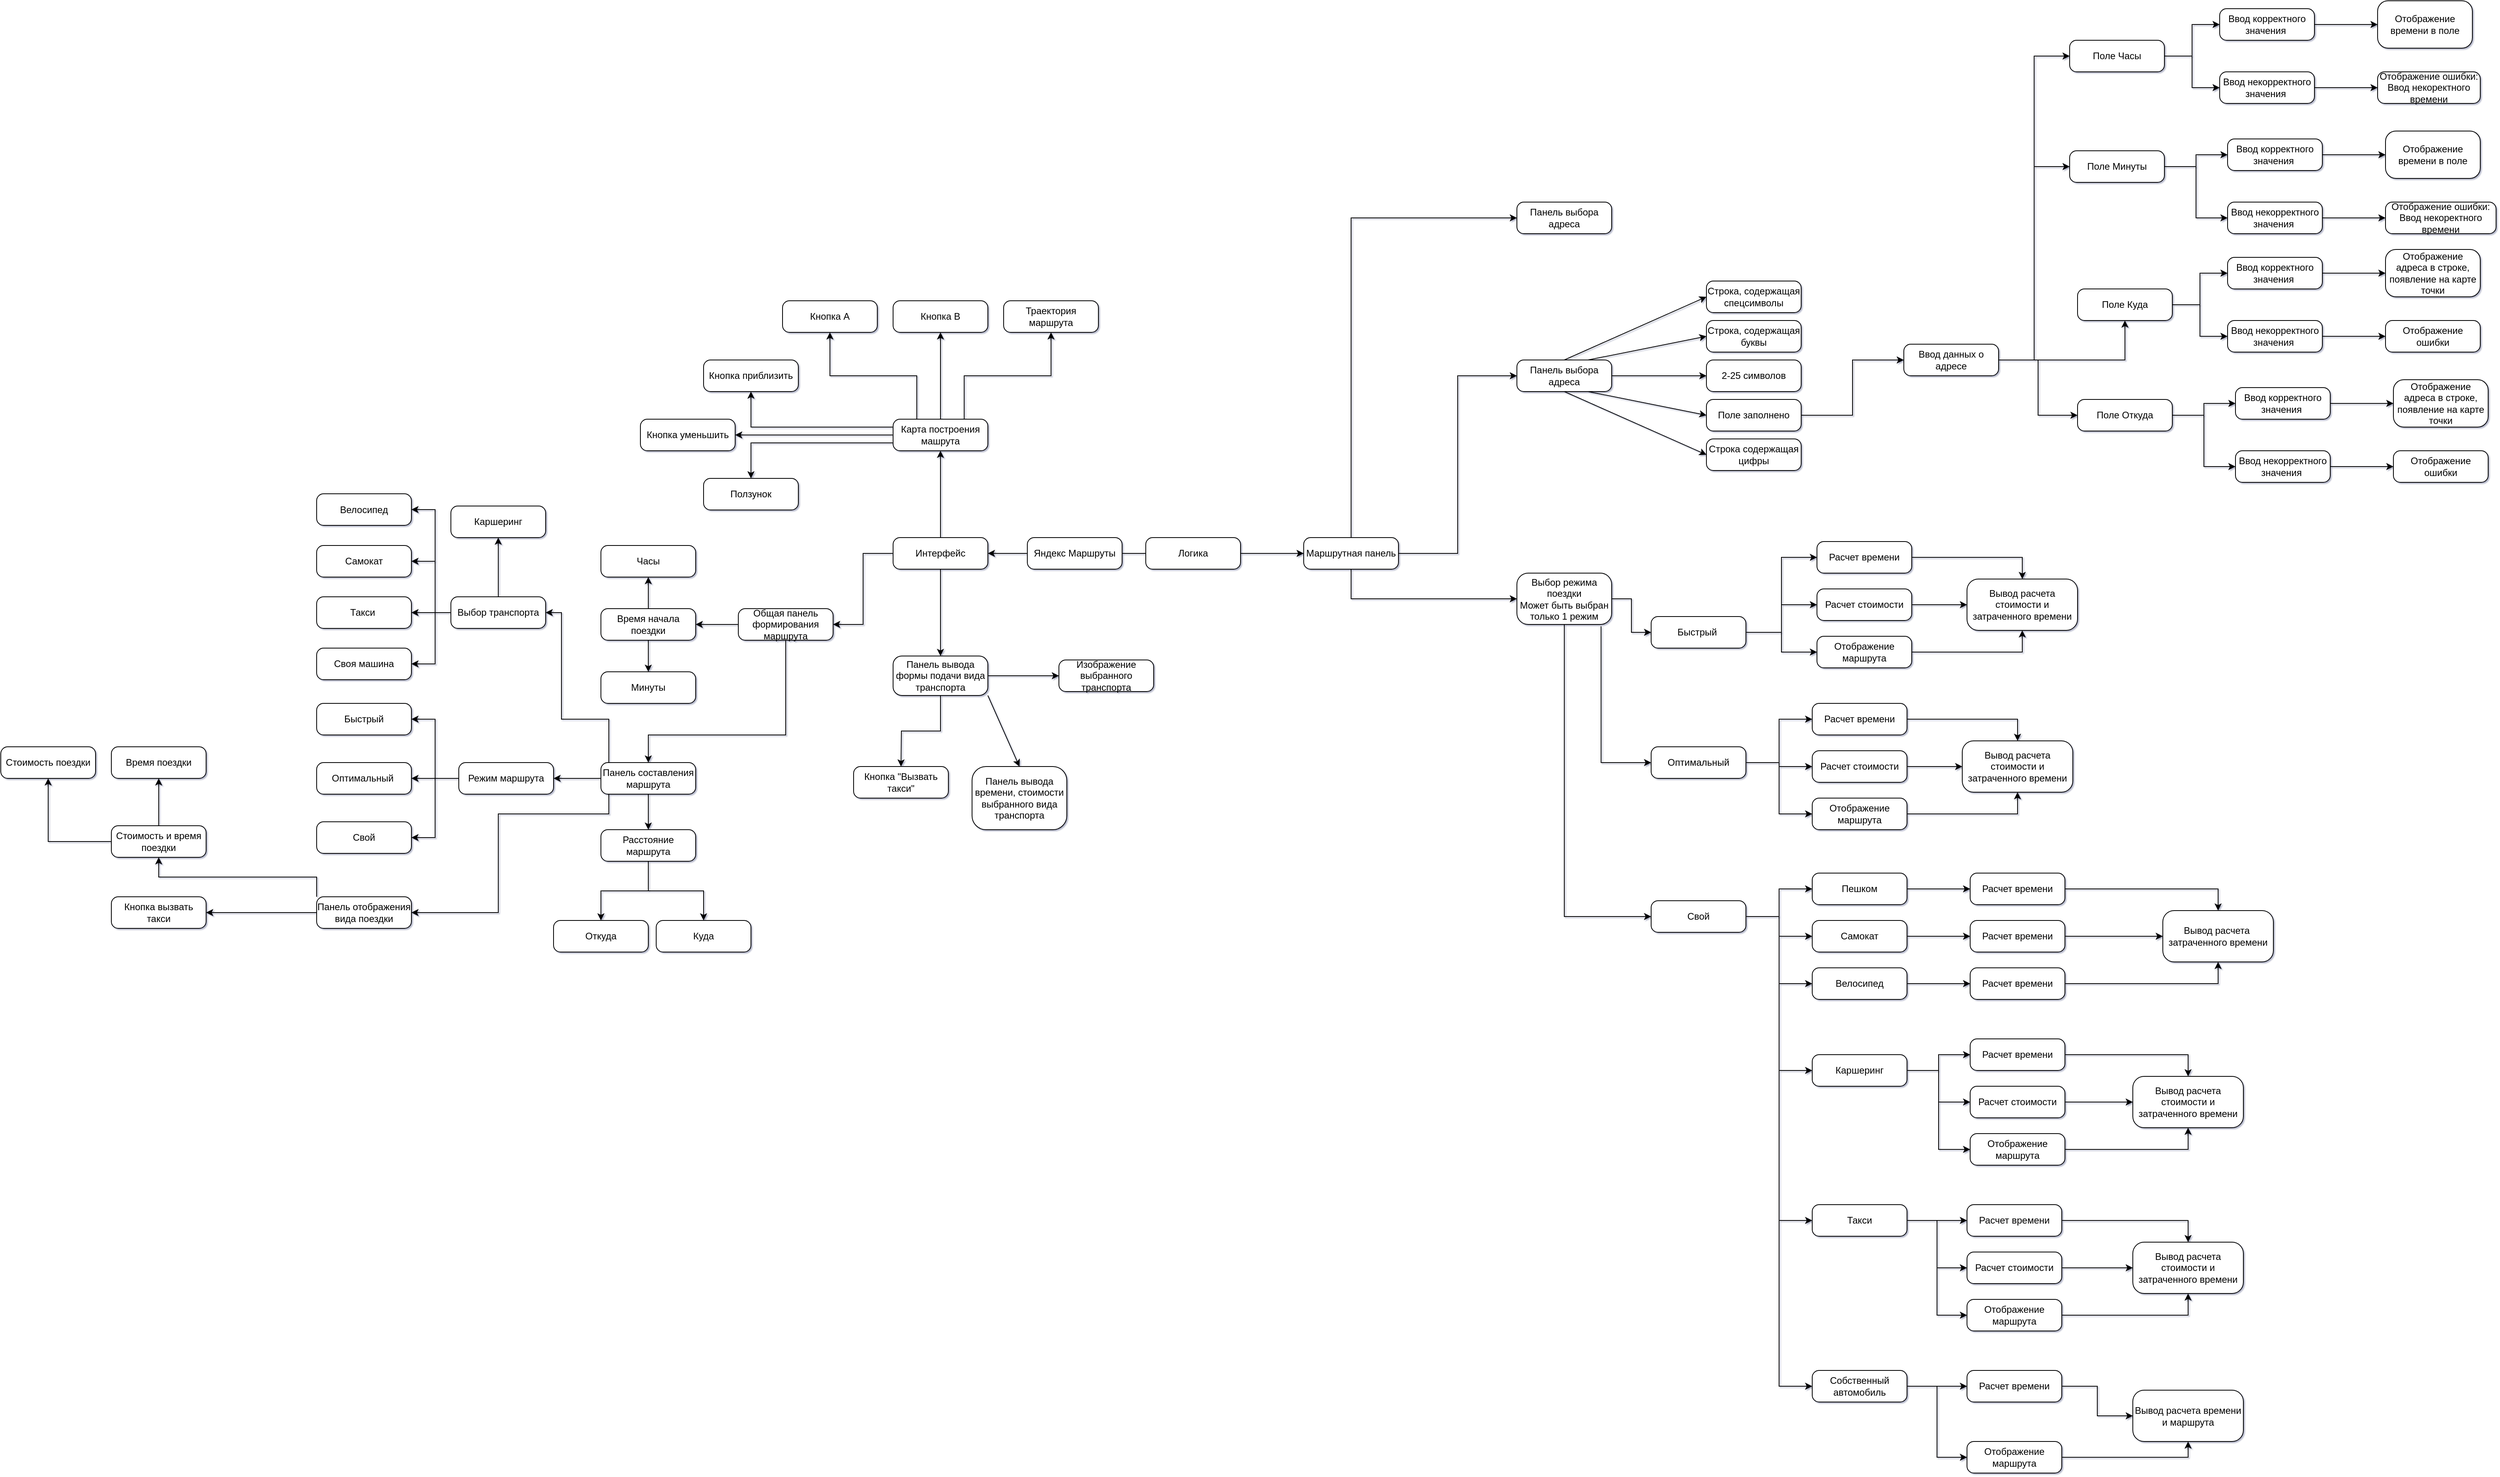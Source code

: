 <mxfile version="17.4.0" type="github" pages="2">
  <diagram id="-B3jU-nX_ELJhcBnxHz5" name="Page-1">
    <mxGraphModel dx="9807" dy="6269" grid="1" gridSize="10" guides="1" tooltips="1" connect="1" arrows="1" fold="1" page="1" pageScale="1" pageWidth="827" pageHeight="1169" math="0" shadow="1">
      <root>
        <mxCell id="0" />
        <mxCell id="1" parent="0" />
        <mxCell id="K0fkV404n5wf5iCCnifj-1" style="edgeStyle=none;rounded=0;orthogonalLoop=1;jettySize=auto;html=1;exitX=0;exitY=0.5;exitDx=0;exitDy=0;entryX=1;entryY=0.5;entryDx=0;entryDy=0;" parent="1" source="K0fkV404n5wf5iCCnifj-3" target="K0fkV404n5wf5iCCnifj-8" edge="1">
          <mxGeometry relative="1" as="geometry">
            <mxPoint x="450" y="355" as="targetPoint" />
          </mxGeometry>
        </mxCell>
        <mxCell id="K0fkV404n5wf5iCCnifj-2" style="edgeStyle=none;rounded=0;orthogonalLoop=1;jettySize=auto;html=1;exitX=1;exitY=0.5;exitDx=0;exitDy=0;" parent="1" source="K0fkV404n5wf5iCCnifj-3" edge="1">
          <mxGeometry relative="1" as="geometry">
            <mxPoint x="710" y="355" as="targetPoint" />
          </mxGeometry>
        </mxCell>
        <mxCell id="K0fkV404n5wf5iCCnifj-3" value="Яндекс Маршруты" style="rounded=1;whiteSpace=wrap;html=1;arcSize=22;" parent="1" vertex="1">
          <mxGeometry x="490" y="335" width="120" height="40" as="geometry" />
        </mxCell>
        <mxCell id="GE7ch425G3Su6_HWM75W-49" style="edgeStyle=orthogonalEdgeStyle;rounded=0;orthogonalLoop=1;jettySize=auto;html=1;" parent="1" source="K0fkV404n5wf5iCCnifj-8" edge="1">
          <mxGeometry relative="1" as="geometry">
            <mxPoint x="380" y="485" as="targetPoint" />
          </mxGeometry>
        </mxCell>
        <mxCell id="eN0gRAS2Y6pT8o7KiOji-115" style="edgeStyle=orthogonalEdgeStyle;rounded=0;orthogonalLoop=1;jettySize=auto;html=1;entryX=1;entryY=0.5;entryDx=0;entryDy=0;" parent="1" source="K0fkV404n5wf5iCCnifj-8" target="eN0gRAS2Y6pT8o7KiOji-116" edge="1">
          <mxGeometry relative="1" as="geometry">
            <mxPoint x="190" y="375" as="targetPoint" />
          </mxGeometry>
        </mxCell>
        <mxCell id="K0fkV404n5wf5iCCnifj-8" value="Интерфейс" style="rounded=1;whiteSpace=wrap;html=1;arcSize=22;" parent="1" vertex="1">
          <mxGeometry x="320" y="335" width="120" height="40" as="geometry" />
        </mxCell>
        <mxCell id="eN0gRAS2Y6pT8o7KiOji-3" style="edgeStyle=orthogonalEdgeStyle;rounded=0;orthogonalLoop=1;jettySize=auto;html=1;entryX=0;entryY=0.5;entryDx=0;entryDy=0;" parent="1" source="K0fkV404n5wf5iCCnifj-27" target="eN0gRAS2Y6pT8o7KiOji-2" edge="1">
          <mxGeometry relative="1" as="geometry" />
        </mxCell>
        <mxCell id="K0fkV404n5wf5iCCnifj-27" value="Логика" style="rounded=1;whiteSpace=wrap;html=1;arcSize=22;" parent="1" vertex="1">
          <mxGeometry x="640" y="335" width="120" height="40" as="geometry" />
        </mxCell>
        <mxCell id="Vi7zzVdCT1LOyNc5ByaH-80" style="edgeStyle=orthogonalEdgeStyle;rounded=0;orthogonalLoop=1;jettySize=auto;html=1;entryX=0;entryY=0.5;entryDx=0;entryDy=0;" parent="1" source="K0fkV404n5wf5iCCnifj-29" target="GE7ch425G3Su6_HWM75W-89" edge="1">
          <mxGeometry relative="1" as="geometry" />
        </mxCell>
        <mxCell id="Vi7zzVdCT1LOyNc5ByaH-81" style="edgeStyle=orthogonalEdgeStyle;rounded=0;orthogonalLoop=1;jettySize=auto;html=1;" parent="1" source="K0fkV404n5wf5iCCnifj-29" target="GE7ch425G3Su6_HWM75W-88" edge="1">
          <mxGeometry relative="1" as="geometry" />
        </mxCell>
        <mxCell id="Vi7zzVdCT1LOyNc5ByaH-116" style="edgeStyle=orthogonalEdgeStyle;rounded=0;orthogonalLoop=1;jettySize=auto;html=1;entryX=0;entryY=0.5;entryDx=0;entryDy=0;" parent="1" source="K0fkV404n5wf5iCCnifj-29" target="Vi7zzVdCT1LOyNc5ByaH-103" edge="1">
          <mxGeometry relative="1" as="geometry" />
        </mxCell>
        <mxCell id="Vi7zzVdCT1LOyNc5ByaH-117" style="edgeStyle=orthogonalEdgeStyle;rounded=0;orthogonalLoop=1;jettySize=auto;html=1;entryX=0;entryY=0.5;entryDx=0;entryDy=0;" parent="1" source="K0fkV404n5wf5iCCnifj-29" target="Vi7zzVdCT1LOyNc5ByaH-100" edge="1">
          <mxGeometry relative="1" as="geometry" />
        </mxCell>
        <mxCell id="K0fkV404n5wf5iCCnifj-29" value="Ввод данных о адресе" style="rounded=1;whiteSpace=wrap;html=1;arcSize=22;" parent="1" vertex="1">
          <mxGeometry x="1600" y="90" width="120" height="40" as="geometry" />
        </mxCell>
        <mxCell id="GE7ch425G3Su6_HWM75W-23" style="rounded=0;orthogonalLoop=1;jettySize=auto;html=1;exitX=0.5;exitY=0;exitDx=0;exitDy=0;" parent="1" source="K0fkV404n5wf5iCCnifj-8" edge="1">
          <mxGeometry relative="1" as="geometry">
            <mxPoint x="449.98" y="305" as="sourcePoint" />
            <mxPoint x="380" y="225" as="targetPoint" />
            <Array as="points" />
          </mxGeometry>
        </mxCell>
        <mxCell id="GE7ch425G3Su6_HWM75W-25" style="edgeStyle=orthogonalEdgeStyle;rounded=0;orthogonalLoop=1;jettySize=auto;html=1;exitX=0.25;exitY=0;exitDx=0;exitDy=0;entryX=0.5;entryY=1;entryDx=0;entryDy=0;" parent="1" source="GE7ch425G3Su6_HWM75W-24" target="GE7ch425G3Su6_HWM75W-26" edge="1">
          <mxGeometry relative="1" as="geometry">
            <mxPoint x="250" y="85" as="targetPoint" />
          </mxGeometry>
        </mxCell>
        <mxCell id="GE7ch425G3Su6_HWM75W-27" style="edgeStyle=orthogonalEdgeStyle;rounded=0;orthogonalLoop=1;jettySize=auto;html=1;entryX=0.5;entryY=1;entryDx=0;entryDy=0;exitX=0.75;exitY=0;exitDx=0;exitDy=0;" parent="1" source="GE7ch425G3Su6_HWM75W-24" target="GE7ch425G3Su6_HWM75W-28" edge="1">
          <mxGeometry relative="1" as="geometry">
            <mxPoint x="440" y="-15" as="targetPoint" />
          </mxGeometry>
        </mxCell>
        <mxCell id="eN0gRAS2Y6pT8o7KiOji-108" style="edgeStyle=orthogonalEdgeStyle;rounded=0;orthogonalLoop=1;jettySize=auto;html=1;entryX=0.5;entryY=1;entryDx=0;entryDy=0;" parent="1" source="GE7ch425G3Su6_HWM75W-24" target="eN0gRAS2Y6pT8o7KiOji-107" edge="1">
          <mxGeometry relative="1" as="geometry">
            <Array as="points">
              <mxPoint x="380" y="95" />
              <mxPoint x="380" y="95" />
            </Array>
          </mxGeometry>
        </mxCell>
        <mxCell id="eN0gRAS2Y6pT8o7KiOji-109" style="edgeStyle=orthogonalEdgeStyle;rounded=0;orthogonalLoop=1;jettySize=auto;html=1;entryX=0.5;entryY=1;entryDx=0;entryDy=0;exitX=0;exitY=0.25;exitDx=0;exitDy=0;" parent="1" source="GE7ch425G3Su6_HWM75W-24" target="eN0gRAS2Y6pT8o7KiOji-110" edge="1">
          <mxGeometry relative="1" as="geometry">
            <mxPoint x="110" y="115" as="targetPoint" />
            <Array as="points">
              <mxPoint x="140" y="195" />
            </Array>
          </mxGeometry>
        </mxCell>
        <mxCell id="eN0gRAS2Y6pT8o7KiOji-114" style="edgeStyle=orthogonalEdgeStyle;rounded=0;orthogonalLoop=1;jettySize=auto;html=1;exitX=0;exitY=0.75;exitDx=0;exitDy=0;entryX=0.5;entryY=0;entryDx=0;entryDy=0;" parent="1" source="GE7ch425G3Su6_HWM75W-24" target="eN0gRAS2Y6pT8o7KiOji-113" edge="1">
          <mxGeometry relative="1" as="geometry" />
        </mxCell>
        <mxCell id="GE7ch425G3Su6_HWM75W-24" value="Карта построения машрута" style="rounded=1;whiteSpace=wrap;html=1;arcSize=22;" parent="1" vertex="1">
          <mxGeometry x="320" y="185" width="120" height="40" as="geometry" />
        </mxCell>
        <mxCell id="GE7ch425G3Su6_HWM75W-26" value="Кнопка А" style="rounded=1;whiteSpace=wrap;html=1;arcSize=22;" parent="1" vertex="1">
          <mxGeometry x="180" y="35" width="120" height="40" as="geometry" />
        </mxCell>
        <mxCell id="GE7ch425G3Su6_HWM75W-28" value="Траектория маршрута" style="rounded=1;whiteSpace=wrap;html=1;arcSize=22;" parent="1" vertex="1">
          <mxGeometry x="460" y="35" width="120" height="40" as="geometry" />
        </mxCell>
        <mxCell id="GE7ch425G3Su6_HWM75W-51" style="edgeStyle=orthogonalEdgeStyle;rounded=0;orthogonalLoop=1;jettySize=auto;html=1;" parent="1" source="GE7ch425G3Su6_HWM75W-50" edge="1">
          <mxGeometry relative="1" as="geometry">
            <mxPoint x="330" y="625" as="targetPoint" />
          </mxGeometry>
        </mxCell>
        <mxCell id="GE7ch425G3Su6_HWM75W-55" style="edgeStyle=orthogonalEdgeStyle;rounded=0;orthogonalLoop=1;jettySize=auto;html=1;" parent="1" source="GE7ch425G3Su6_HWM75W-50" edge="1">
          <mxGeometry relative="1" as="geometry">
            <mxPoint x="530" y="510" as="targetPoint" />
          </mxGeometry>
        </mxCell>
        <mxCell id="GE7ch425G3Su6_HWM75W-50" value="Панель вывода формы подачи вида транспорта" style="rounded=1;whiteSpace=wrap;html=1;arcSize=22;" parent="1" vertex="1">
          <mxGeometry x="320" y="485" width="120" height="50" as="geometry" />
        </mxCell>
        <mxCell id="GE7ch425G3Su6_HWM75W-52" value="Кнопка &quot;Вызвать такси&quot;" style="rounded=1;whiteSpace=wrap;html=1;arcSize=22;" parent="1" vertex="1">
          <mxGeometry x="270" y="625" width="120" height="40" as="geometry" />
        </mxCell>
        <mxCell id="GE7ch425G3Su6_HWM75W-53" style="edgeStyle=none;rounded=0;orthogonalLoop=1;jettySize=auto;html=1;entryX=0.5;entryY=0;entryDx=0;entryDy=0;exitX=1;exitY=1;exitDx=0;exitDy=0;" parent="1" source="GE7ch425G3Su6_HWM75W-50" target="GE7ch425G3Su6_HWM75W-54" edge="1">
          <mxGeometry relative="1" as="geometry">
            <mxPoint x="430" y="525" as="sourcePoint" />
            <mxPoint x="470" y="625" as="targetPoint" />
          </mxGeometry>
        </mxCell>
        <mxCell id="GE7ch425G3Su6_HWM75W-54" value="Панель вывода времени, стоимости выбранного вида транспорта" style="rounded=1;whiteSpace=wrap;html=1;arcSize=22;" parent="1" vertex="1">
          <mxGeometry x="420" y="625" width="120" height="80" as="geometry" />
        </mxCell>
        <mxCell id="GE7ch425G3Su6_HWM75W-56" value="Изображение выбранного транспорта" style="rounded=1;whiteSpace=wrap;html=1;arcSize=22;" parent="1" vertex="1">
          <mxGeometry x="530" y="490" width="120" height="40" as="geometry" />
        </mxCell>
        <mxCell id="GE7ch425G3Su6_HWM75W-76" style="edgeStyle=orthogonalEdgeStyle;rounded=0;orthogonalLoop=1;jettySize=auto;html=1;entryX=0;entryY=0.5;entryDx=0;entryDy=0;" parent="1" source="GE7ch425G3Su6_HWM75W-74" target="GE7ch425G3Su6_HWM75W-77" edge="1">
          <mxGeometry relative="1" as="geometry">
            <mxPoint x="1310" y="525" as="targetPoint" />
          </mxGeometry>
        </mxCell>
        <mxCell id="GE7ch425G3Su6_HWM75W-78" style="edgeStyle=orthogonalEdgeStyle;rounded=0;orthogonalLoop=1;jettySize=auto;html=1;entryX=0;entryY=0.5;entryDx=0;entryDy=0;exitX=0.888;exitY=1.036;exitDx=0;exitDy=0;exitPerimeter=0;" parent="1" source="GE7ch425G3Su6_HWM75W-74" target="GE7ch425G3Su6_HWM75W-79" edge="1">
          <mxGeometry relative="1" as="geometry">
            <mxPoint x="1200" y="555" as="targetPoint" />
            <Array as="points">
              <mxPoint x="1217" y="620" />
            </Array>
          </mxGeometry>
        </mxCell>
        <mxCell id="GE7ch425G3Su6_HWM75W-81" style="edgeStyle=orthogonalEdgeStyle;rounded=0;orthogonalLoop=1;jettySize=auto;html=1;entryX=0;entryY=0.5;entryDx=0;entryDy=0;" parent="1" source="GE7ch425G3Su6_HWM75W-74" target="GE7ch425G3Su6_HWM75W-80" edge="1">
          <mxGeometry relative="1" as="geometry">
            <Array as="points">
              <mxPoint x="1170" y="815" />
            </Array>
          </mxGeometry>
        </mxCell>
        <mxCell id="GE7ch425G3Su6_HWM75W-74" value="Выбор режима поездки&lt;br&gt;Может быть выбран только 1 режим" style="rounded=1;whiteSpace=wrap;html=1;arcSize=22;" parent="1" vertex="1">
          <mxGeometry x="1110" y="380" width="120" height="65" as="geometry" />
        </mxCell>
        <mxCell id="Vi7zzVdCT1LOyNc5ByaH-5" style="edgeStyle=orthogonalEdgeStyle;rounded=0;orthogonalLoop=1;jettySize=auto;html=1;entryX=0;entryY=0.5;entryDx=0;entryDy=0;" parent="1" source="GE7ch425G3Su6_HWM75W-77" target="Vi7zzVdCT1LOyNc5ByaH-1" edge="1">
          <mxGeometry relative="1" as="geometry" />
        </mxCell>
        <mxCell id="Vi7zzVdCT1LOyNc5ByaH-6" style="edgeStyle=orthogonalEdgeStyle;rounded=0;orthogonalLoop=1;jettySize=auto;html=1;entryX=0;entryY=0.5;entryDx=0;entryDy=0;" parent="1" source="GE7ch425G3Su6_HWM75W-77" target="Vi7zzVdCT1LOyNc5ByaH-2" edge="1">
          <mxGeometry relative="1" as="geometry" />
        </mxCell>
        <mxCell id="Vi7zzVdCT1LOyNc5ByaH-7" style="edgeStyle=orthogonalEdgeStyle;rounded=0;orthogonalLoop=1;jettySize=auto;html=1;" parent="1" source="GE7ch425G3Su6_HWM75W-77" target="Vi7zzVdCT1LOyNc5ByaH-3" edge="1">
          <mxGeometry relative="1" as="geometry" />
        </mxCell>
        <mxCell id="GE7ch425G3Su6_HWM75W-77" value="Быстрый&amp;nbsp;" style="rounded=1;whiteSpace=wrap;html=1;arcSize=22;" parent="1" vertex="1">
          <mxGeometry x="1280" y="435" width="120" height="40" as="geometry" />
        </mxCell>
        <mxCell id="Vi7zzVdCT1LOyNc5ByaH-23" style="edgeStyle=orthogonalEdgeStyle;rounded=0;orthogonalLoop=1;jettySize=auto;html=1;" parent="1" source="GE7ch425G3Su6_HWM75W-79" target="Vi7zzVdCT1LOyNc5ByaH-16" edge="1">
          <mxGeometry relative="1" as="geometry" />
        </mxCell>
        <mxCell id="Vi7zzVdCT1LOyNc5ByaH-24" style="edgeStyle=orthogonalEdgeStyle;rounded=0;orthogonalLoop=1;jettySize=auto;html=1;entryX=0;entryY=0.5;entryDx=0;entryDy=0;" parent="1" source="GE7ch425G3Su6_HWM75W-79" target="Vi7zzVdCT1LOyNc5ByaH-14" edge="1">
          <mxGeometry relative="1" as="geometry" />
        </mxCell>
        <mxCell id="Vi7zzVdCT1LOyNc5ByaH-25" style="edgeStyle=orthogonalEdgeStyle;rounded=0;orthogonalLoop=1;jettySize=auto;html=1;entryX=0;entryY=0.5;entryDx=0;entryDy=0;" parent="1" source="GE7ch425G3Su6_HWM75W-79" target="Vi7zzVdCT1LOyNc5ByaH-18" edge="1">
          <mxGeometry relative="1" as="geometry" />
        </mxCell>
        <mxCell id="GE7ch425G3Su6_HWM75W-79" value="Оптимальный" style="rounded=1;whiteSpace=wrap;html=1;arcSize=22;" parent="1" vertex="1">
          <mxGeometry x="1280" y="600" width="120" height="40" as="geometry" />
        </mxCell>
        <mxCell id="Vi7zzVdCT1LOyNc5ByaH-39" style="edgeStyle=orthogonalEdgeStyle;rounded=0;orthogonalLoop=1;jettySize=auto;html=1;entryX=0;entryY=0.5;entryDx=0;entryDy=0;" parent="1" source="GE7ch425G3Su6_HWM75W-80" target="Vi7zzVdCT1LOyNc5ByaH-36" edge="1">
          <mxGeometry relative="1" as="geometry">
            <mxPoint x="1460" y="990" as="targetPoint" />
          </mxGeometry>
        </mxCell>
        <mxCell id="Vi7zzVdCT1LOyNc5ByaH-40" style="edgeStyle=orthogonalEdgeStyle;rounded=0;orthogonalLoop=1;jettySize=auto;html=1;entryX=0;entryY=0.5;entryDx=0;entryDy=0;" parent="1" source="GE7ch425G3Su6_HWM75W-80" target="Vi7zzVdCT1LOyNc5ByaH-37" edge="1">
          <mxGeometry relative="1" as="geometry" />
        </mxCell>
        <mxCell id="Vi7zzVdCT1LOyNc5ByaH-41" style="edgeStyle=orthogonalEdgeStyle;rounded=0;orthogonalLoop=1;jettySize=auto;html=1;entryX=0;entryY=0.5;entryDx=0;entryDy=0;" parent="1" source="GE7ch425G3Su6_HWM75W-80" target="Vi7zzVdCT1LOyNc5ByaH-38" edge="1">
          <mxGeometry relative="1" as="geometry" />
        </mxCell>
        <mxCell id="GE7ch425G3Su6_HWM75W-80" value="Свой" style="rounded=1;whiteSpace=wrap;html=1;arcSize=22;" parent="1" vertex="1">
          <mxGeometry x="1280" y="795" width="120" height="40" as="geometry" />
        </mxCell>
        <mxCell id="Vi7zzVdCT1LOyNc5ByaH-96" style="edgeStyle=orthogonalEdgeStyle;rounded=0;orthogonalLoop=1;jettySize=auto;html=1;entryX=0;entryY=0.5;entryDx=0;entryDy=0;" parent="1" source="GE7ch425G3Su6_HWM75W-88" target="Vi7zzVdCT1LOyNc5ByaH-93" edge="1">
          <mxGeometry relative="1" as="geometry" />
        </mxCell>
        <mxCell id="Vi7zzVdCT1LOyNc5ByaH-97" style="edgeStyle=orthogonalEdgeStyle;rounded=0;orthogonalLoop=1;jettySize=auto;html=1;" parent="1" source="GE7ch425G3Su6_HWM75W-88" target="Vi7zzVdCT1LOyNc5ByaH-91" edge="1">
          <mxGeometry relative="1" as="geometry" />
        </mxCell>
        <mxCell id="GE7ch425G3Su6_HWM75W-88" value="Поле Куда" style="rounded=1;whiteSpace=wrap;html=1;arcSize=22;" parent="1" vertex="1">
          <mxGeometry x="1820" y="20" width="120" height="40" as="geometry" />
        </mxCell>
        <mxCell id="Vi7zzVdCT1LOyNc5ByaH-86" style="edgeStyle=orthogonalEdgeStyle;rounded=0;orthogonalLoop=1;jettySize=auto;html=1;" parent="1" source="GE7ch425G3Su6_HWM75W-89" target="Vi7zzVdCT1LOyNc5ByaH-83" edge="1">
          <mxGeometry relative="1" as="geometry" />
        </mxCell>
        <mxCell id="Vi7zzVdCT1LOyNc5ByaH-87" style="edgeStyle=orthogonalEdgeStyle;rounded=0;orthogonalLoop=1;jettySize=auto;html=1;entryX=0;entryY=0.5;entryDx=0;entryDy=0;" parent="1" source="GE7ch425G3Su6_HWM75W-89" target="Vi7zzVdCT1LOyNc5ByaH-82" edge="1">
          <mxGeometry relative="1" as="geometry" />
        </mxCell>
        <mxCell id="GE7ch425G3Su6_HWM75W-89" value="Поле Откуда" style="rounded=1;whiteSpace=wrap;html=1;arcSize=22;" parent="1" vertex="1">
          <mxGeometry x="1820" y="160" width="120" height="40" as="geometry" />
        </mxCell>
        <mxCell id="eN0gRAS2Y6pT8o7KiOji-4" style="edgeStyle=orthogonalEdgeStyle;rounded=0;orthogonalLoop=1;jettySize=auto;html=1;entryX=0;entryY=0.5;entryDx=0;entryDy=0;" parent="1" source="eN0gRAS2Y6pT8o7KiOji-2" target="eN0gRAS2Y6pT8o7KiOji-41" edge="1">
          <mxGeometry relative="1" as="geometry">
            <mxPoint x="1010" y="395" as="targetPoint" />
          </mxGeometry>
        </mxCell>
        <mxCell id="eN0gRAS2Y6pT8o7KiOji-5" style="edgeStyle=orthogonalEdgeStyle;rounded=0;orthogonalLoop=1;jettySize=auto;html=1;entryX=0;entryY=0.5;entryDx=0;entryDy=0;" parent="1" source="eN0gRAS2Y6pT8o7KiOji-2" target="Vi7zzVdCT1LOyNc5ByaH-79" edge="1">
          <mxGeometry relative="1" as="geometry">
            <mxPoint x="960" y="155" as="targetPoint" />
            <Array as="points">
              <mxPoint x="900" y="-70" />
            </Array>
          </mxGeometry>
        </mxCell>
        <mxCell id="eN0gRAS2Y6pT8o7KiOji-6" style="edgeStyle=orthogonalEdgeStyle;rounded=0;orthogonalLoop=1;jettySize=auto;html=1;entryX=0;entryY=0.5;entryDx=0;entryDy=0;" parent="1" source="eN0gRAS2Y6pT8o7KiOji-2" target="GE7ch425G3Su6_HWM75W-74" edge="1">
          <mxGeometry relative="1" as="geometry">
            <mxPoint x="1270" y="595" as="targetPoint" />
            <Array as="points">
              <mxPoint x="900" y="413" />
            </Array>
          </mxGeometry>
        </mxCell>
        <mxCell id="eN0gRAS2Y6pT8o7KiOji-2" value="Маршрутная панель" style="rounded=1;whiteSpace=wrap;html=1;arcSize=22;" parent="1" vertex="1">
          <mxGeometry x="840" y="335" width="120" height="40" as="geometry" />
        </mxCell>
        <mxCell id="eN0gRAS2Y6pT8o7KiOji-10" style="edgeStyle=none;rounded=0;orthogonalLoop=1;jettySize=auto;html=1;exitX=1;exitY=0.5;exitDx=0;exitDy=0;entryX=0;entryY=0.5;entryDx=0;entryDy=0;" parent="1" source="eN0gRAS2Y6pT8o7KiOji-41" target="eN0gRAS2Y6pT8o7KiOji-16" edge="1">
          <mxGeometry relative="1" as="geometry">
            <mxPoint x="1480" y="170" as="targetPoint" />
          </mxGeometry>
        </mxCell>
        <mxCell id="eN0gRAS2Y6pT8o7KiOji-16" value="2-25 символов" style="rounded=1;whiteSpace=wrap;html=1;arcSize=22;" parent="1" vertex="1">
          <mxGeometry x="1350" y="110" width="120" height="40" as="geometry" />
        </mxCell>
        <mxCell id="eN0gRAS2Y6pT8o7KiOji-17" value="Строка, содержащая буквы" style="rounded=1;whiteSpace=wrap;html=1;arcSize=22;" parent="1" vertex="1">
          <mxGeometry x="1350" y="60" width="120" height="40" as="geometry" />
        </mxCell>
        <mxCell id="eN0gRAS2Y6pT8o7KiOji-45" style="edgeStyle=orthogonalEdgeStyle;rounded=0;orthogonalLoop=1;jettySize=auto;html=1;entryX=0;entryY=0.5;entryDx=0;entryDy=0;" parent="1" source="eN0gRAS2Y6pT8o7KiOji-21" target="K0fkV404n5wf5iCCnifj-29" edge="1">
          <mxGeometry relative="1" as="geometry" />
        </mxCell>
        <mxCell id="eN0gRAS2Y6pT8o7KiOji-21" value="Поле заполнено" style="rounded=1;whiteSpace=wrap;html=1;arcSize=22;" parent="1" vertex="1">
          <mxGeometry x="1350" y="160" width="120" height="40" as="geometry" />
        </mxCell>
        <mxCell id="eN0gRAS2Y6pT8o7KiOji-22" style="edgeStyle=none;rounded=0;orthogonalLoop=1;jettySize=auto;html=1;entryX=0;entryY=0.5;entryDx=0;entryDy=0;exitX=0.75;exitY=1;exitDx=0;exitDy=0;" parent="1" source="eN0gRAS2Y6pT8o7KiOji-41" target="eN0gRAS2Y6pT8o7KiOji-21" edge="1">
          <mxGeometry relative="1" as="geometry">
            <mxPoint x="1480" y="190" as="targetPoint" />
            <mxPoint x="1560" y="205" as="sourcePoint" />
          </mxGeometry>
        </mxCell>
        <mxCell id="eN0gRAS2Y6pT8o7KiOji-33" value="Строка, содержащая спецсимволы" style="rounded=1;whiteSpace=wrap;html=1;arcSize=22;" parent="1" vertex="1">
          <mxGeometry x="1350" y="10" width="120" height="40" as="geometry" />
        </mxCell>
        <mxCell id="eN0gRAS2Y6pT8o7KiOji-35" value="Строка содержащая цифры" style="rounded=1;whiteSpace=wrap;html=1;arcSize=22;" parent="1" vertex="1">
          <mxGeometry x="1350" y="210" width="120" height="40" as="geometry" />
        </mxCell>
        <mxCell id="eN0gRAS2Y6pT8o7KiOji-36" style="edgeStyle=none;rounded=0;orthogonalLoop=1;jettySize=auto;html=1;entryX=0;entryY=0.5;entryDx=0;entryDy=0;exitX=0.5;exitY=1;exitDx=0;exitDy=0;" parent="1" source="eN0gRAS2Y6pT8o7KiOji-41" target="eN0gRAS2Y6pT8o7KiOji-35" edge="1">
          <mxGeometry relative="1" as="geometry">
            <mxPoint x="1480" y="190" as="targetPoint" />
            <mxPoint x="1570" y="200" as="sourcePoint" />
          </mxGeometry>
        </mxCell>
        <mxCell id="eN0gRAS2Y6pT8o7KiOji-41" value="Панель выбора адреса" style="rounded=1;whiteSpace=wrap;html=1;arcSize=22;" parent="1" vertex="1">
          <mxGeometry x="1110" y="110" width="120" height="40" as="geometry" />
        </mxCell>
        <mxCell id="eN0gRAS2Y6pT8o7KiOji-42" style="edgeStyle=none;rounded=0;orthogonalLoop=1;jettySize=auto;html=1;exitX=0.5;exitY=0;exitDx=0;exitDy=0;entryX=0;entryY=0.5;entryDx=0;entryDy=0;" parent="1" source="eN0gRAS2Y6pT8o7KiOji-41" target="eN0gRAS2Y6pT8o7KiOji-33" edge="1">
          <mxGeometry relative="1" as="geometry">
            <mxPoint x="1250" y="-30" as="targetPoint" />
            <mxPoint x="1600" y="170" as="sourcePoint" />
          </mxGeometry>
        </mxCell>
        <mxCell id="eN0gRAS2Y6pT8o7KiOji-43" style="edgeStyle=none;rounded=0;orthogonalLoop=1;jettySize=auto;html=1;entryX=0;entryY=0.5;entryDx=0;entryDy=0;exitX=0.75;exitY=0;exitDx=0;exitDy=0;" parent="1" source="eN0gRAS2Y6pT8o7KiOji-41" target="eN0gRAS2Y6pT8o7KiOji-17" edge="1">
          <mxGeometry relative="1" as="geometry">
            <mxPoint x="1480" y="90" as="targetPoint" />
            <mxPoint x="1570" y="170" as="sourcePoint" />
            <Array as="points" />
          </mxGeometry>
        </mxCell>
        <mxCell id="eN0gRAS2Y6pT8o7KiOji-107" value="Кнопка В" style="rounded=1;whiteSpace=wrap;html=1;arcSize=22;" parent="1" vertex="1">
          <mxGeometry x="320" y="35" width="120" height="40" as="geometry" />
        </mxCell>
        <mxCell id="eN0gRAS2Y6pT8o7KiOji-110" value="Кнопка приблизить" style="rounded=1;whiteSpace=wrap;html=1;arcSize=22;" parent="1" vertex="1">
          <mxGeometry x="80" y="110" width="120" height="40" as="geometry" />
        </mxCell>
        <mxCell id="eN0gRAS2Y6pT8o7KiOji-111" value="Кнопка уменьшить" style="rounded=1;whiteSpace=wrap;html=1;arcSize=22;" parent="1" vertex="1">
          <mxGeometry y="185" width="120" height="40" as="geometry" />
        </mxCell>
        <mxCell id="eN0gRAS2Y6pT8o7KiOji-112" style="edgeStyle=orthogonalEdgeStyle;rounded=0;orthogonalLoop=1;jettySize=auto;html=1;entryX=1;entryY=0.5;entryDx=0;entryDy=0;" parent="1" target="eN0gRAS2Y6pT8o7KiOji-111" edge="1">
          <mxGeometry relative="1" as="geometry">
            <mxPoint x="30" y="265" as="targetPoint" />
            <mxPoint x="320" y="205" as="sourcePoint" />
            <Array as="points">
              <mxPoint x="160" y="205" />
              <mxPoint x="160" y="205" />
            </Array>
          </mxGeometry>
        </mxCell>
        <mxCell id="eN0gRAS2Y6pT8o7KiOji-113" value="Ползунок" style="rounded=1;whiteSpace=wrap;html=1;arcSize=22;" parent="1" vertex="1">
          <mxGeometry x="80" y="260" width="120" height="40" as="geometry" />
        </mxCell>
        <mxCell id="eN0gRAS2Y6pT8o7KiOji-118" style="edgeStyle=orthogonalEdgeStyle;rounded=0;orthogonalLoop=1;jettySize=auto;html=1;entryX=1;entryY=0.5;entryDx=0;entryDy=0;" parent="1" source="eN0gRAS2Y6pT8o7KiOji-116" target="eN0gRAS2Y6pT8o7KiOji-119" edge="1">
          <mxGeometry relative="1" as="geometry">
            <mxPoint x="-10" y="385" as="targetPoint" />
          </mxGeometry>
        </mxCell>
        <mxCell id="eN0gRAS2Y6pT8o7KiOji-124" style="edgeStyle=orthogonalEdgeStyle;rounded=0;orthogonalLoop=1;jettySize=auto;html=1;exitX=0.5;exitY=1;exitDx=0;exitDy=0;entryX=0.5;entryY=0;entryDx=0;entryDy=0;" parent="1" source="eN0gRAS2Y6pT8o7KiOji-116" target="eN0gRAS2Y6pT8o7KiOji-125" edge="1">
          <mxGeometry relative="1" as="geometry">
            <mxPoint x="30" y="765" as="targetPoint" />
            <Array as="points">
              <mxPoint x="184" y="585" />
              <mxPoint x="10" y="585" />
            </Array>
          </mxGeometry>
        </mxCell>
        <mxCell id="eN0gRAS2Y6pT8o7KiOji-116" value="Общая панель формирования маршрута" style="rounded=1;whiteSpace=wrap;html=1;arcSize=22;" parent="1" vertex="1">
          <mxGeometry x="124" y="425" width="120" height="40" as="geometry" />
        </mxCell>
        <mxCell id="eN0gRAS2Y6pT8o7KiOji-120" style="edgeStyle=orthogonalEdgeStyle;rounded=0;orthogonalLoop=1;jettySize=auto;html=1;" parent="1" source="eN0gRAS2Y6pT8o7KiOji-119" edge="1">
          <mxGeometry relative="1" as="geometry">
            <mxPoint x="10" y="385" as="targetPoint" />
          </mxGeometry>
        </mxCell>
        <mxCell id="eN0gRAS2Y6pT8o7KiOji-123" style="edgeStyle=orthogonalEdgeStyle;rounded=0;orthogonalLoop=1;jettySize=auto;html=1;entryX=0.5;entryY=0;entryDx=0;entryDy=0;" parent="1" source="eN0gRAS2Y6pT8o7KiOji-119" target="eN0gRAS2Y6pT8o7KiOji-122" edge="1">
          <mxGeometry relative="1" as="geometry" />
        </mxCell>
        <mxCell id="eN0gRAS2Y6pT8o7KiOji-119" value="Время начала поездки" style="rounded=1;whiteSpace=wrap;html=1;arcSize=22;" parent="1" vertex="1">
          <mxGeometry x="-50" y="425" width="120" height="40" as="geometry" />
        </mxCell>
        <mxCell id="eN0gRAS2Y6pT8o7KiOji-121" value="Часы" style="rounded=1;whiteSpace=wrap;html=1;arcSize=22;" parent="1" vertex="1">
          <mxGeometry x="-50" y="345" width="120" height="40" as="geometry" />
        </mxCell>
        <mxCell id="eN0gRAS2Y6pT8o7KiOji-122" value="Минуты" style="rounded=1;whiteSpace=wrap;html=1;arcSize=22;" parent="1" vertex="1">
          <mxGeometry x="-50" y="505" width="120" height="40" as="geometry" />
        </mxCell>
        <mxCell id="eN0gRAS2Y6pT8o7KiOji-126" style="edgeStyle=orthogonalEdgeStyle;rounded=0;orthogonalLoop=1;jettySize=auto;html=1;entryX=0.5;entryY=0;entryDx=0;entryDy=0;" parent="1" source="eN0gRAS2Y6pT8o7KiOji-125" target="eN0gRAS2Y6pT8o7KiOji-127" edge="1">
          <mxGeometry relative="1" as="geometry">
            <mxPoint x="10" y="755" as="targetPoint" />
          </mxGeometry>
        </mxCell>
        <mxCell id="eN0gRAS2Y6pT8o7KiOji-134" style="edgeStyle=orthogonalEdgeStyle;rounded=0;orthogonalLoop=1;jettySize=auto;html=1;" parent="1" source="eN0gRAS2Y6pT8o7KiOji-125" target="eN0gRAS2Y6pT8o7KiOji-133" edge="1">
          <mxGeometry relative="1" as="geometry" />
        </mxCell>
        <mxCell id="eN0gRAS2Y6pT8o7KiOji-141" style="edgeStyle=orthogonalEdgeStyle;rounded=0;orthogonalLoop=1;jettySize=auto;html=1;entryX=1;entryY=0.5;entryDx=0;entryDy=0;" parent="1" source="eN0gRAS2Y6pT8o7KiOji-125" target="eN0gRAS2Y6pT8o7KiOji-142" edge="1">
          <mxGeometry relative="1" as="geometry">
            <mxPoint x="-350" y="405" as="targetPoint" />
            <Array as="points">
              <mxPoint x="-40" y="565" />
              <mxPoint x="-100" y="565" />
              <mxPoint x="-100" y="430" />
            </Array>
          </mxGeometry>
        </mxCell>
        <mxCell id="eN0gRAS2Y6pT8o7KiOji-154" style="edgeStyle=orthogonalEdgeStyle;rounded=0;orthogonalLoop=1;jettySize=auto;html=1;entryX=1;entryY=0.5;entryDx=0;entryDy=0;" parent="1" source="eN0gRAS2Y6pT8o7KiOji-125" target="eN0gRAS2Y6pT8o7KiOji-155" edge="1">
          <mxGeometry relative="1" as="geometry">
            <mxPoint x="-220" y="835" as="targetPoint" />
            <Array as="points">
              <mxPoint x="-40" y="685" />
              <mxPoint x="-180" y="685" />
              <mxPoint x="-180" y="810" />
            </Array>
          </mxGeometry>
        </mxCell>
        <mxCell id="eN0gRAS2Y6pT8o7KiOji-125" value="Панель составления маршрута" style="rounded=1;whiteSpace=wrap;html=1;arcSize=22;" parent="1" vertex="1">
          <mxGeometry x="-50" y="620" width="120" height="40" as="geometry" />
        </mxCell>
        <mxCell id="eN0gRAS2Y6pT8o7KiOji-129" style="edgeStyle=orthogonalEdgeStyle;rounded=0;orthogonalLoop=1;jettySize=auto;html=1;entryX=0.5;entryY=0;entryDx=0;entryDy=0;" parent="1" source="eN0gRAS2Y6pT8o7KiOji-127" target="eN0gRAS2Y6pT8o7KiOji-130" edge="1">
          <mxGeometry relative="1" as="geometry">
            <mxPoint x="-40" y="805" as="targetPoint" />
          </mxGeometry>
        </mxCell>
        <mxCell id="eN0gRAS2Y6pT8o7KiOji-127" value="Расстояние маршрута" style="rounded=1;whiteSpace=wrap;html=1;arcSize=22;" parent="1" vertex="1">
          <mxGeometry x="-50" y="705" width="120" height="40" as="geometry" />
        </mxCell>
        <mxCell id="eN0gRAS2Y6pT8o7KiOji-130" value="Откуда" style="rounded=1;whiteSpace=wrap;html=1;arcSize=22;" parent="1" vertex="1">
          <mxGeometry x="-110" y="820" width="120" height="40" as="geometry" />
        </mxCell>
        <mxCell id="eN0gRAS2Y6pT8o7KiOji-131" value="Куда" style="rounded=1;whiteSpace=wrap;html=1;arcSize=22;" parent="1" vertex="1">
          <mxGeometry x="20" y="820" width="120" height="40" as="geometry" />
        </mxCell>
        <mxCell id="eN0gRAS2Y6pT8o7KiOji-132" style="edgeStyle=orthogonalEdgeStyle;rounded=0;orthogonalLoop=1;jettySize=auto;html=1;entryX=0.5;entryY=0;entryDx=0;entryDy=0;exitX=0.5;exitY=1;exitDx=0;exitDy=0;" parent="1" source="eN0gRAS2Y6pT8o7KiOji-127" target="eN0gRAS2Y6pT8o7KiOji-131" edge="1">
          <mxGeometry relative="1" as="geometry">
            <mxPoint x="-40.0" y="830" as="targetPoint" />
            <mxPoint x="19.957" y="755" as="sourcePoint" />
          </mxGeometry>
        </mxCell>
        <mxCell id="eN0gRAS2Y6pT8o7KiOji-137" style="edgeStyle=orthogonalEdgeStyle;rounded=0;orthogonalLoop=1;jettySize=auto;html=1;entryX=1;entryY=0.5;entryDx=0;entryDy=0;" parent="1" source="eN0gRAS2Y6pT8o7KiOji-133" target="eN0gRAS2Y6pT8o7KiOji-135" edge="1">
          <mxGeometry relative="1" as="geometry" />
        </mxCell>
        <mxCell id="eN0gRAS2Y6pT8o7KiOji-138" style="edgeStyle=orthogonalEdgeStyle;rounded=0;orthogonalLoop=1;jettySize=auto;html=1;entryX=1;entryY=0.5;entryDx=0;entryDy=0;" parent="1" source="eN0gRAS2Y6pT8o7KiOji-133" target="eN0gRAS2Y6pT8o7KiOji-136" edge="1">
          <mxGeometry relative="1" as="geometry" />
        </mxCell>
        <mxCell id="eN0gRAS2Y6pT8o7KiOji-140" style="edgeStyle=orthogonalEdgeStyle;rounded=0;orthogonalLoop=1;jettySize=auto;html=1;exitX=0;exitY=0.5;exitDx=0;exitDy=0;" parent="1" source="eN0gRAS2Y6pT8o7KiOji-133" target="eN0gRAS2Y6pT8o7KiOji-139" edge="1">
          <mxGeometry relative="1" as="geometry" />
        </mxCell>
        <mxCell id="eN0gRAS2Y6pT8o7KiOji-133" value="Режим маршрута" style="rounded=1;whiteSpace=wrap;html=1;arcSize=22;" parent="1" vertex="1">
          <mxGeometry x="-230" y="620" width="120" height="40" as="geometry" />
        </mxCell>
        <mxCell id="eN0gRAS2Y6pT8o7KiOji-135" value="Свой" style="rounded=1;whiteSpace=wrap;html=1;arcSize=22;" parent="1" vertex="1">
          <mxGeometry x="-410" y="695" width="120" height="40" as="geometry" />
        </mxCell>
        <mxCell id="eN0gRAS2Y6pT8o7KiOji-136" value="Быстрый" style="rounded=1;whiteSpace=wrap;html=1;arcSize=22;" parent="1" vertex="1">
          <mxGeometry x="-410" y="545" width="120" height="40" as="geometry" />
        </mxCell>
        <mxCell id="eN0gRAS2Y6pT8o7KiOji-139" value="Оптимальный&amp;nbsp;" style="rounded=1;whiteSpace=wrap;html=1;arcSize=22;" parent="1" vertex="1">
          <mxGeometry x="-410" y="620" width="120" height="40" as="geometry" />
        </mxCell>
        <mxCell id="eN0gRAS2Y6pT8o7KiOji-143" style="edgeStyle=orthogonalEdgeStyle;rounded=0;orthogonalLoop=1;jettySize=auto;html=1;entryX=1;entryY=0.5;entryDx=0;entryDy=0;" parent="1" source="eN0gRAS2Y6pT8o7KiOji-142" target="eN0gRAS2Y6pT8o7KiOji-144" edge="1">
          <mxGeometry relative="1" as="geometry">
            <mxPoint x="-350" y="505" as="targetPoint" />
            <Array as="points">
              <mxPoint x="-260" y="430" />
              <mxPoint x="-260" y="495" />
            </Array>
          </mxGeometry>
        </mxCell>
        <mxCell id="eN0gRAS2Y6pT8o7KiOji-145" style="edgeStyle=orthogonalEdgeStyle;rounded=0;orthogonalLoop=1;jettySize=auto;html=1;entryX=1;entryY=0.5;entryDx=0;entryDy=0;" parent="1" source="eN0gRAS2Y6pT8o7KiOji-142" target="eN0gRAS2Y6pT8o7KiOji-146" edge="1">
          <mxGeometry relative="1" as="geometry">
            <mxPoint x="-290" y="430" as="targetPoint" />
          </mxGeometry>
        </mxCell>
        <mxCell id="eN0gRAS2Y6pT8o7KiOji-148" style="edgeStyle=orthogonalEdgeStyle;rounded=0;orthogonalLoop=1;jettySize=auto;html=1;entryX=1;entryY=0.5;entryDx=0;entryDy=0;" parent="1" source="eN0gRAS2Y6pT8o7KiOji-142" target="eN0gRAS2Y6pT8o7KiOji-147" edge="1">
          <mxGeometry relative="1" as="geometry">
            <Array as="points">
              <mxPoint x="-260" y="430" />
              <mxPoint x="-260" y="365" />
            </Array>
          </mxGeometry>
        </mxCell>
        <mxCell id="eN0gRAS2Y6pT8o7KiOji-151" style="edgeStyle=orthogonalEdgeStyle;rounded=0;orthogonalLoop=1;jettySize=auto;html=1;entryX=1;entryY=0.5;entryDx=0;entryDy=0;" parent="1" source="eN0gRAS2Y6pT8o7KiOji-142" target="eN0gRAS2Y6pT8o7KiOji-150" edge="1">
          <mxGeometry relative="1" as="geometry">
            <Array as="points">
              <mxPoint x="-260" y="430" />
              <mxPoint x="-260" y="299" />
            </Array>
          </mxGeometry>
        </mxCell>
        <mxCell id="eN0gRAS2Y6pT8o7KiOji-152" style="edgeStyle=orthogonalEdgeStyle;rounded=0;orthogonalLoop=1;jettySize=auto;html=1;entryX=0.5;entryY=1;entryDx=0;entryDy=0;" parent="1" source="eN0gRAS2Y6pT8o7KiOji-142" target="eN0gRAS2Y6pT8o7KiOji-153" edge="1">
          <mxGeometry relative="1" as="geometry">
            <mxPoint x="-180" y="365.0" as="targetPoint" />
          </mxGeometry>
        </mxCell>
        <mxCell id="eN0gRAS2Y6pT8o7KiOji-142" value="Выбор транспорта" style="rounded=1;whiteSpace=wrap;html=1;arcSize=22;" parent="1" vertex="1">
          <mxGeometry x="-240" y="410" width="120" height="40" as="geometry" />
        </mxCell>
        <mxCell id="eN0gRAS2Y6pT8o7KiOji-144" value="Своя машина" style="rounded=1;whiteSpace=wrap;html=1;arcSize=22;" parent="1" vertex="1">
          <mxGeometry x="-410" y="475" width="120" height="40" as="geometry" />
        </mxCell>
        <mxCell id="eN0gRAS2Y6pT8o7KiOji-146" value="Такси&amp;nbsp;" style="rounded=1;whiteSpace=wrap;html=1;arcSize=22;" parent="1" vertex="1">
          <mxGeometry x="-410" y="410" width="120" height="40" as="geometry" />
        </mxCell>
        <mxCell id="eN0gRAS2Y6pT8o7KiOji-147" value="Самокат" style="rounded=1;whiteSpace=wrap;html=1;arcSize=22;" parent="1" vertex="1">
          <mxGeometry x="-410" y="345" width="120" height="40" as="geometry" />
        </mxCell>
        <mxCell id="eN0gRAS2Y6pT8o7KiOji-150" value="Велосипед" style="rounded=1;whiteSpace=wrap;html=1;arcSize=22;" parent="1" vertex="1">
          <mxGeometry x="-410" y="279.5" width="120" height="40" as="geometry" />
        </mxCell>
        <mxCell id="eN0gRAS2Y6pT8o7KiOji-153" value="Каршеринг" style="rounded=1;whiteSpace=wrap;html=1;arcSize=22;" parent="1" vertex="1">
          <mxGeometry x="-240" y="295" width="120" height="40" as="geometry" />
        </mxCell>
        <mxCell id="eN0gRAS2Y6pT8o7KiOji-156" style="edgeStyle=orthogonalEdgeStyle;rounded=0;orthogonalLoop=1;jettySize=auto;html=1;exitX=0;exitY=0.5;exitDx=0;exitDy=0;" parent="1" source="eN0gRAS2Y6pT8o7KiOji-155" edge="1">
          <mxGeometry relative="1" as="geometry">
            <mxPoint x="-550" y="810" as="targetPoint" />
          </mxGeometry>
        </mxCell>
        <mxCell id="eN0gRAS2Y6pT8o7KiOji-158" style="edgeStyle=orthogonalEdgeStyle;rounded=0;orthogonalLoop=1;jettySize=auto;html=1;exitX=0;exitY=0;exitDx=0;exitDy=0;entryX=0.5;entryY=1;entryDx=0;entryDy=0;" parent="1" source="eN0gRAS2Y6pT8o7KiOji-155" target="eN0gRAS2Y6pT8o7KiOji-159" edge="1">
          <mxGeometry relative="1" as="geometry">
            <mxPoint x="-610" y="735" as="targetPoint" />
          </mxGeometry>
        </mxCell>
        <mxCell id="eN0gRAS2Y6pT8o7KiOji-155" value="Панель отображения вида поездки" style="rounded=1;whiteSpace=wrap;html=1;arcSize=22;" parent="1" vertex="1">
          <mxGeometry x="-410" y="790" width="120" height="40" as="geometry" />
        </mxCell>
        <mxCell id="eN0gRAS2Y6pT8o7KiOji-157" value="Кнопка вызвать такси" style="rounded=1;whiteSpace=wrap;html=1;arcSize=22;" parent="1" vertex="1">
          <mxGeometry x="-670" y="790" width="120" height="40" as="geometry" />
        </mxCell>
        <mxCell id="eN0gRAS2Y6pT8o7KiOji-160" style="edgeStyle=orthogonalEdgeStyle;rounded=0;orthogonalLoop=1;jettySize=auto;html=1;entryX=0.5;entryY=1;entryDx=0;entryDy=0;" parent="1" source="eN0gRAS2Y6pT8o7KiOji-159" target="eN0gRAS2Y6pT8o7KiOji-161" edge="1">
          <mxGeometry relative="1" as="geometry">
            <mxPoint x="-610" y="645" as="targetPoint" />
          </mxGeometry>
        </mxCell>
        <mxCell id="eN0gRAS2Y6pT8o7KiOji-162" style="edgeStyle=orthogonalEdgeStyle;rounded=0;orthogonalLoop=1;jettySize=auto;html=1;entryX=0.5;entryY=1;entryDx=0;entryDy=0;" parent="1" source="eN0gRAS2Y6pT8o7KiOji-159" target="eN0gRAS2Y6pT8o7KiOji-163" edge="1">
          <mxGeometry relative="1" as="geometry">
            <mxPoint x="-760" y="665" as="targetPoint" />
          </mxGeometry>
        </mxCell>
        <mxCell id="eN0gRAS2Y6pT8o7KiOji-159" value="Стоимость и время поездки" style="rounded=1;whiteSpace=wrap;html=1;arcSize=22;" parent="1" vertex="1">
          <mxGeometry x="-670" y="700" width="120" height="40" as="geometry" />
        </mxCell>
        <mxCell id="eN0gRAS2Y6pT8o7KiOji-161" value="Время поездки" style="rounded=1;whiteSpace=wrap;html=1;arcSize=22;" parent="1" vertex="1">
          <mxGeometry x="-670" y="600" width="120" height="40" as="geometry" />
        </mxCell>
        <mxCell id="eN0gRAS2Y6pT8o7KiOji-163" value="Стоимость поездки" style="rounded=1;whiteSpace=wrap;html=1;arcSize=22;" parent="1" vertex="1">
          <mxGeometry x="-810" y="600" width="120" height="40" as="geometry" />
        </mxCell>
        <mxCell id="Vi7zzVdCT1LOyNc5ByaH-9" style="edgeStyle=orthogonalEdgeStyle;rounded=0;orthogonalLoop=1;jettySize=auto;html=1;" parent="1" source="Vi7zzVdCT1LOyNc5ByaH-1" target="Vi7zzVdCT1LOyNc5ByaH-8" edge="1">
          <mxGeometry relative="1" as="geometry" />
        </mxCell>
        <mxCell id="Vi7zzVdCT1LOyNc5ByaH-1" value="Расчет времени" style="rounded=1;whiteSpace=wrap;html=1;arcSize=22;" parent="1" vertex="1">
          <mxGeometry x="1490" y="340" width="120" height="40" as="geometry" />
        </mxCell>
        <mxCell id="Vi7zzVdCT1LOyNc5ByaH-10" style="edgeStyle=orthogonalEdgeStyle;rounded=0;orthogonalLoop=1;jettySize=auto;html=1;entryX=0;entryY=0.5;entryDx=0;entryDy=0;" parent="1" source="Vi7zzVdCT1LOyNc5ByaH-2" target="Vi7zzVdCT1LOyNc5ByaH-8" edge="1">
          <mxGeometry relative="1" as="geometry" />
        </mxCell>
        <mxCell id="Vi7zzVdCT1LOyNc5ByaH-2" value="Расчет стоимости" style="rounded=1;whiteSpace=wrap;html=1;arcSize=22;" parent="1" vertex="1">
          <mxGeometry x="1490" y="400" width="120" height="40" as="geometry" />
        </mxCell>
        <mxCell id="Vi7zzVdCT1LOyNc5ByaH-11" style="edgeStyle=orthogonalEdgeStyle;rounded=0;orthogonalLoop=1;jettySize=auto;html=1;entryX=0.5;entryY=1;entryDx=0;entryDy=0;" parent="1" source="Vi7zzVdCT1LOyNc5ByaH-3" target="Vi7zzVdCT1LOyNc5ByaH-8" edge="1">
          <mxGeometry relative="1" as="geometry" />
        </mxCell>
        <mxCell id="Vi7zzVdCT1LOyNc5ByaH-3" value="Отображение маршрута" style="rounded=1;whiteSpace=wrap;html=1;arcSize=22;" parent="1" vertex="1">
          <mxGeometry x="1490" y="460" width="120" height="40" as="geometry" />
        </mxCell>
        <mxCell id="Vi7zzVdCT1LOyNc5ByaH-8" value="Вывод расчета стоимости и затраченного времени" style="rounded=1;whiteSpace=wrap;html=1;arcSize=22;" parent="1" vertex="1">
          <mxGeometry x="1680" y="387.5" width="140" height="65" as="geometry" />
        </mxCell>
        <mxCell id="Vi7zzVdCT1LOyNc5ByaH-13" style="edgeStyle=orthogonalEdgeStyle;rounded=0;orthogonalLoop=1;jettySize=auto;html=1;" parent="1" source="Vi7zzVdCT1LOyNc5ByaH-14" target="Vi7zzVdCT1LOyNc5ByaH-19" edge="1">
          <mxGeometry relative="1" as="geometry" />
        </mxCell>
        <mxCell id="Vi7zzVdCT1LOyNc5ByaH-14" value="Расчет времени" style="rounded=1;whiteSpace=wrap;html=1;arcSize=22;" parent="1" vertex="1">
          <mxGeometry x="1484" y="545" width="120" height="40" as="geometry" />
        </mxCell>
        <mxCell id="Vi7zzVdCT1LOyNc5ByaH-15" style="edgeStyle=orthogonalEdgeStyle;rounded=0;orthogonalLoop=1;jettySize=auto;html=1;entryX=0;entryY=0.5;entryDx=0;entryDy=0;" parent="1" source="Vi7zzVdCT1LOyNc5ByaH-16" target="Vi7zzVdCT1LOyNc5ByaH-19" edge="1">
          <mxGeometry relative="1" as="geometry" />
        </mxCell>
        <mxCell id="Vi7zzVdCT1LOyNc5ByaH-16" value="Расчет стоимости" style="rounded=1;whiteSpace=wrap;html=1;arcSize=22;" parent="1" vertex="1">
          <mxGeometry x="1484" y="605" width="120" height="40" as="geometry" />
        </mxCell>
        <mxCell id="Vi7zzVdCT1LOyNc5ByaH-17" style="edgeStyle=orthogonalEdgeStyle;rounded=0;orthogonalLoop=1;jettySize=auto;html=1;entryX=0.5;entryY=1;entryDx=0;entryDy=0;" parent="1" source="Vi7zzVdCT1LOyNc5ByaH-18" target="Vi7zzVdCT1LOyNc5ByaH-19" edge="1">
          <mxGeometry relative="1" as="geometry" />
        </mxCell>
        <mxCell id="Vi7zzVdCT1LOyNc5ByaH-18" value="Отображение маршрута" style="rounded=1;whiteSpace=wrap;html=1;arcSize=22;" parent="1" vertex="1">
          <mxGeometry x="1484" y="665" width="120" height="40" as="geometry" />
        </mxCell>
        <mxCell id="Vi7zzVdCT1LOyNc5ByaH-19" value="Вывод расчета стоимости и затраченного времени" style="rounded=1;whiteSpace=wrap;html=1;arcSize=22;" parent="1" vertex="1">
          <mxGeometry x="1674" y="592.5" width="140" height="65" as="geometry" />
        </mxCell>
        <mxCell id="Vi7zzVdCT1LOyNc5ByaH-26" style="edgeStyle=orthogonalEdgeStyle;rounded=0;orthogonalLoop=1;jettySize=auto;html=1;exitX=1;exitY=0.5;exitDx=0;exitDy=0;" parent="1" source="GE7ch425G3Su6_HWM75W-80" target="Vi7zzVdCT1LOyNc5ByaH-32" edge="1">
          <mxGeometry relative="1" as="geometry">
            <mxPoint x="1400" y="835" as="sourcePoint" />
          </mxGeometry>
        </mxCell>
        <mxCell id="Vi7zzVdCT1LOyNc5ByaH-27" style="edgeStyle=orthogonalEdgeStyle;rounded=0;orthogonalLoop=1;jettySize=auto;html=1;entryX=0;entryY=0.5;entryDx=0;entryDy=0;exitX=1;exitY=0.5;exitDx=0;exitDy=0;" parent="1" source="GE7ch425G3Su6_HWM75W-80" target="Vi7zzVdCT1LOyNc5ByaH-30" edge="1">
          <mxGeometry relative="1" as="geometry">
            <mxPoint x="1400" y="835" as="sourcePoint" />
          </mxGeometry>
        </mxCell>
        <mxCell id="Vi7zzVdCT1LOyNc5ByaH-28" style="edgeStyle=orthogonalEdgeStyle;rounded=0;orthogonalLoop=1;jettySize=auto;html=1;entryX=0;entryY=0.5;entryDx=0;entryDy=0;exitX=1;exitY=0.5;exitDx=0;exitDy=0;" parent="1" source="GE7ch425G3Su6_HWM75W-80" target="Vi7zzVdCT1LOyNc5ByaH-34" edge="1">
          <mxGeometry relative="1" as="geometry">
            <mxPoint x="1400" y="835" as="sourcePoint" />
          </mxGeometry>
        </mxCell>
        <mxCell id="Vi7zzVdCT1LOyNc5ByaH-29" style="edgeStyle=orthogonalEdgeStyle;rounded=0;orthogonalLoop=1;jettySize=auto;html=1;startArrow=none;" parent="1" source="Vi7zzVdCT1LOyNc5ByaH-42" target="Vi7zzVdCT1LOyNc5ByaH-35" edge="1">
          <mxGeometry relative="1" as="geometry" />
        </mxCell>
        <mxCell id="Vi7zzVdCT1LOyNc5ByaH-44" style="edgeStyle=orthogonalEdgeStyle;rounded=0;orthogonalLoop=1;jettySize=auto;html=1;entryX=0;entryY=0.5;entryDx=0;entryDy=0;" parent="1" source="Vi7zzVdCT1LOyNc5ByaH-30" target="Vi7zzVdCT1LOyNc5ByaH-42" edge="1">
          <mxGeometry relative="1" as="geometry" />
        </mxCell>
        <mxCell id="Vi7zzVdCT1LOyNc5ByaH-30" value="Пешком" style="rounded=1;whiteSpace=wrap;html=1;arcSize=22;" parent="1" vertex="1">
          <mxGeometry x="1484" y="760" width="120" height="40" as="geometry" />
        </mxCell>
        <mxCell id="Vi7zzVdCT1LOyNc5ByaH-48" style="edgeStyle=orthogonalEdgeStyle;rounded=0;orthogonalLoop=1;jettySize=auto;html=1;entryX=0;entryY=0.5;entryDx=0;entryDy=0;" parent="1" source="Vi7zzVdCT1LOyNc5ByaH-32" target="Vi7zzVdCT1LOyNc5ByaH-45" edge="1">
          <mxGeometry relative="1" as="geometry">
            <mxPoint x="1680" y="840" as="targetPoint" />
          </mxGeometry>
        </mxCell>
        <mxCell id="Vi7zzVdCT1LOyNc5ByaH-32" value="Самокат" style="rounded=1;whiteSpace=wrap;html=1;arcSize=22;" parent="1" vertex="1">
          <mxGeometry x="1484" y="820" width="120" height="40" as="geometry" />
        </mxCell>
        <mxCell id="Vi7zzVdCT1LOyNc5ByaH-47" style="edgeStyle=orthogonalEdgeStyle;rounded=0;orthogonalLoop=1;jettySize=auto;html=1;entryX=0;entryY=0.5;entryDx=0;entryDy=0;" parent="1" source="Vi7zzVdCT1LOyNc5ByaH-34" target="Vi7zzVdCT1LOyNc5ByaH-46" edge="1">
          <mxGeometry relative="1" as="geometry" />
        </mxCell>
        <mxCell id="Vi7zzVdCT1LOyNc5ByaH-34" value="Велосипед" style="rounded=1;whiteSpace=wrap;html=1;arcSize=22;" parent="1" vertex="1">
          <mxGeometry x="1484" y="880" width="120" height="40" as="geometry" />
        </mxCell>
        <mxCell id="Vi7zzVdCT1LOyNc5ByaH-35" value="Вывод расчета&amp;nbsp; затраченного времени" style="rounded=1;whiteSpace=wrap;html=1;arcSize=22;" parent="1" vertex="1">
          <mxGeometry x="1928" y="807.5" width="140" height="65" as="geometry" />
        </mxCell>
        <mxCell id="Vi7zzVdCT1LOyNc5ByaH-54" style="edgeStyle=orthogonalEdgeStyle;rounded=0;orthogonalLoop=1;jettySize=auto;html=1;entryX=0;entryY=0.5;entryDx=0;entryDy=0;" parent="1" source="Vi7zzVdCT1LOyNc5ByaH-36" target="Vi7zzVdCT1LOyNc5ByaH-51" edge="1">
          <mxGeometry relative="1" as="geometry" />
        </mxCell>
        <mxCell id="Vi7zzVdCT1LOyNc5ByaH-55" style="edgeStyle=orthogonalEdgeStyle;rounded=0;orthogonalLoop=1;jettySize=auto;html=1;entryX=0;entryY=0.5;entryDx=0;entryDy=0;" parent="1" source="Vi7zzVdCT1LOyNc5ByaH-36" target="Vi7zzVdCT1LOyNc5ByaH-52" edge="1">
          <mxGeometry relative="1" as="geometry" />
        </mxCell>
        <mxCell id="Vi7zzVdCT1LOyNc5ByaH-56" style="edgeStyle=orthogonalEdgeStyle;rounded=0;orthogonalLoop=1;jettySize=auto;html=1;entryX=0;entryY=0.5;entryDx=0;entryDy=0;" parent="1" source="Vi7zzVdCT1LOyNc5ByaH-36" target="Vi7zzVdCT1LOyNc5ByaH-53" edge="1">
          <mxGeometry relative="1" as="geometry" />
        </mxCell>
        <mxCell id="Vi7zzVdCT1LOyNc5ByaH-36" value="Каршеринг" style="rounded=1;whiteSpace=wrap;html=1;arcSize=22;" parent="1" vertex="1">
          <mxGeometry x="1484" y="990" width="120" height="40" as="geometry" />
        </mxCell>
        <mxCell id="Vi7zzVdCT1LOyNc5ByaH-60" style="edgeStyle=orthogonalEdgeStyle;rounded=0;orthogonalLoop=1;jettySize=auto;html=1;entryX=0;entryY=0.5;entryDx=0;entryDy=0;" parent="1" source="Vi7zzVdCT1LOyNc5ByaH-37" target="Vi7zzVdCT1LOyNc5ByaH-57" edge="1">
          <mxGeometry relative="1" as="geometry" />
        </mxCell>
        <mxCell id="Vi7zzVdCT1LOyNc5ByaH-61" style="edgeStyle=orthogonalEdgeStyle;rounded=0;orthogonalLoop=1;jettySize=auto;html=1;entryX=0;entryY=0.5;entryDx=0;entryDy=0;" parent="1" source="Vi7zzVdCT1LOyNc5ByaH-37" target="Vi7zzVdCT1LOyNc5ByaH-58" edge="1">
          <mxGeometry relative="1" as="geometry" />
        </mxCell>
        <mxCell id="Vi7zzVdCT1LOyNc5ByaH-62" style="edgeStyle=orthogonalEdgeStyle;rounded=0;orthogonalLoop=1;jettySize=auto;html=1;entryX=0;entryY=0.5;entryDx=0;entryDy=0;" parent="1" source="Vi7zzVdCT1LOyNc5ByaH-37" target="Vi7zzVdCT1LOyNc5ByaH-59" edge="1">
          <mxGeometry relative="1" as="geometry" />
        </mxCell>
        <mxCell id="Vi7zzVdCT1LOyNc5ByaH-37" value="Такси" style="rounded=1;whiteSpace=wrap;html=1;arcSize=22;" parent="1" vertex="1">
          <mxGeometry x="1484" y="1180" width="120" height="40" as="geometry" />
        </mxCell>
        <mxCell id="Vi7zzVdCT1LOyNc5ByaH-65" style="edgeStyle=orthogonalEdgeStyle;rounded=0;orthogonalLoop=1;jettySize=auto;html=1;entryX=0;entryY=0.5;entryDx=0;entryDy=0;" parent="1" source="Vi7zzVdCT1LOyNc5ByaH-38" target="Vi7zzVdCT1LOyNc5ByaH-63" edge="1">
          <mxGeometry relative="1" as="geometry" />
        </mxCell>
        <mxCell id="Vi7zzVdCT1LOyNc5ByaH-66" style="edgeStyle=orthogonalEdgeStyle;rounded=0;orthogonalLoop=1;jettySize=auto;html=1;entryX=0;entryY=0.5;entryDx=0;entryDy=0;" parent="1" source="Vi7zzVdCT1LOyNc5ByaH-38" target="Vi7zzVdCT1LOyNc5ByaH-64" edge="1">
          <mxGeometry relative="1" as="geometry" />
        </mxCell>
        <mxCell id="Vi7zzVdCT1LOyNc5ByaH-38" value="Собственный автомобиль" style="rounded=1;whiteSpace=wrap;html=1;arcSize=22;" parent="1" vertex="1">
          <mxGeometry x="1484" y="1390" width="120" height="40" as="geometry" />
        </mxCell>
        <mxCell id="Vi7zzVdCT1LOyNc5ByaH-42" value="Расчет времени" style="rounded=1;whiteSpace=wrap;html=1;arcSize=22;" parent="1" vertex="1">
          <mxGeometry x="1684" y="760" width="120" height="40" as="geometry" />
        </mxCell>
        <mxCell id="Vi7zzVdCT1LOyNc5ByaH-50" style="edgeStyle=orthogonalEdgeStyle;rounded=0;orthogonalLoop=1;jettySize=auto;html=1;" parent="1" source="Vi7zzVdCT1LOyNc5ByaH-45" target="Vi7zzVdCT1LOyNc5ByaH-35" edge="1">
          <mxGeometry relative="1" as="geometry" />
        </mxCell>
        <mxCell id="Vi7zzVdCT1LOyNc5ByaH-45" value="Расчет времени" style="rounded=1;whiteSpace=wrap;html=1;arcSize=22;" parent="1" vertex="1">
          <mxGeometry x="1684" y="820" width="120" height="40" as="geometry" />
        </mxCell>
        <mxCell id="Vi7zzVdCT1LOyNc5ByaH-49" style="edgeStyle=orthogonalEdgeStyle;rounded=0;orthogonalLoop=1;jettySize=auto;html=1;entryX=0.5;entryY=1;entryDx=0;entryDy=0;" parent="1" source="Vi7zzVdCT1LOyNc5ByaH-46" target="Vi7zzVdCT1LOyNc5ByaH-35" edge="1">
          <mxGeometry relative="1" as="geometry" />
        </mxCell>
        <mxCell id="Vi7zzVdCT1LOyNc5ByaH-46" value="Расчет времени" style="rounded=1;whiteSpace=wrap;html=1;arcSize=22;" parent="1" vertex="1">
          <mxGeometry x="1684" y="880" width="120" height="40" as="geometry" />
        </mxCell>
        <mxCell id="Vi7zzVdCT1LOyNc5ByaH-70" style="edgeStyle=orthogonalEdgeStyle;rounded=0;orthogonalLoop=1;jettySize=auto;html=1;entryX=0.5;entryY=0;entryDx=0;entryDy=0;" parent="1" source="Vi7zzVdCT1LOyNc5ByaH-51" target="Vi7zzVdCT1LOyNc5ByaH-67" edge="1">
          <mxGeometry relative="1" as="geometry" />
        </mxCell>
        <mxCell id="Vi7zzVdCT1LOyNc5ByaH-51" value="Расчет времени" style="rounded=1;whiteSpace=wrap;html=1;arcSize=22;" parent="1" vertex="1">
          <mxGeometry x="1684" y="970" width="120" height="40" as="geometry" />
        </mxCell>
        <mxCell id="Vi7zzVdCT1LOyNc5ByaH-69" style="edgeStyle=orthogonalEdgeStyle;rounded=0;orthogonalLoop=1;jettySize=auto;html=1;entryX=0;entryY=0.5;entryDx=0;entryDy=0;" parent="1" source="Vi7zzVdCT1LOyNc5ByaH-52" target="Vi7zzVdCT1LOyNc5ByaH-67" edge="1">
          <mxGeometry relative="1" as="geometry" />
        </mxCell>
        <mxCell id="Vi7zzVdCT1LOyNc5ByaH-52" value="Расчет стоимости" style="rounded=1;whiteSpace=wrap;html=1;arcSize=22;" parent="1" vertex="1">
          <mxGeometry x="1684" y="1030" width="120" height="40" as="geometry" />
        </mxCell>
        <mxCell id="Vi7zzVdCT1LOyNc5ByaH-71" style="edgeStyle=orthogonalEdgeStyle;rounded=0;orthogonalLoop=1;jettySize=auto;html=1;entryX=0.5;entryY=1;entryDx=0;entryDy=0;" parent="1" source="Vi7zzVdCT1LOyNc5ByaH-53" target="Vi7zzVdCT1LOyNc5ByaH-67" edge="1">
          <mxGeometry relative="1" as="geometry" />
        </mxCell>
        <mxCell id="Vi7zzVdCT1LOyNc5ByaH-53" value="Отображение маршрута" style="rounded=1;whiteSpace=wrap;html=1;arcSize=22;" parent="1" vertex="1">
          <mxGeometry x="1684" y="1090" width="120" height="40" as="geometry" />
        </mxCell>
        <mxCell id="Vi7zzVdCT1LOyNc5ByaH-73" style="edgeStyle=orthogonalEdgeStyle;rounded=0;orthogonalLoop=1;jettySize=auto;html=1;" parent="1" source="Vi7zzVdCT1LOyNc5ByaH-57" target="Vi7zzVdCT1LOyNc5ByaH-68" edge="1">
          <mxGeometry relative="1" as="geometry" />
        </mxCell>
        <mxCell id="Vi7zzVdCT1LOyNc5ByaH-57" value="Расчет времени" style="rounded=1;whiteSpace=wrap;html=1;arcSize=22;" parent="1" vertex="1">
          <mxGeometry x="1680" y="1180" width="120" height="40" as="geometry" />
        </mxCell>
        <mxCell id="Vi7zzVdCT1LOyNc5ByaH-72" style="edgeStyle=orthogonalEdgeStyle;rounded=0;orthogonalLoop=1;jettySize=auto;html=1;entryX=0;entryY=0.5;entryDx=0;entryDy=0;" parent="1" source="Vi7zzVdCT1LOyNc5ByaH-58" target="Vi7zzVdCT1LOyNc5ByaH-68" edge="1">
          <mxGeometry relative="1" as="geometry" />
        </mxCell>
        <mxCell id="Vi7zzVdCT1LOyNc5ByaH-58" value="Расчет стоимости" style="rounded=1;whiteSpace=wrap;html=1;arcSize=22;" parent="1" vertex="1">
          <mxGeometry x="1680" y="1240" width="120" height="40" as="geometry" />
        </mxCell>
        <mxCell id="Vi7zzVdCT1LOyNc5ByaH-74" style="edgeStyle=orthogonalEdgeStyle;rounded=0;orthogonalLoop=1;jettySize=auto;html=1;entryX=0.5;entryY=1;entryDx=0;entryDy=0;" parent="1" source="Vi7zzVdCT1LOyNc5ByaH-59" target="Vi7zzVdCT1LOyNc5ByaH-68" edge="1">
          <mxGeometry relative="1" as="geometry" />
        </mxCell>
        <mxCell id="Vi7zzVdCT1LOyNc5ByaH-59" value="Отображение маршрута" style="rounded=1;whiteSpace=wrap;html=1;arcSize=22;" parent="1" vertex="1">
          <mxGeometry x="1680" y="1300" width="120" height="40" as="geometry" />
        </mxCell>
        <mxCell id="Vi7zzVdCT1LOyNc5ByaH-77" style="edgeStyle=orthogonalEdgeStyle;rounded=0;orthogonalLoop=1;jettySize=auto;html=1;entryX=0;entryY=0.5;entryDx=0;entryDy=0;" parent="1" source="Vi7zzVdCT1LOyNc5ByaH-63" target="Vi7zzVdCT1LOyNc5ByaH-75" edge="1">
          <mxGeometry relative="1" as="geometry" />
        </mxCell>
        <mxCell id="Vi7zzVdCT1LOyNc5ByaH-63" value="Расчет времени" style="rounded=1;whiteSpace=wrap;html=1;arcSize=22;" parent="1" vertex="1">
          <mxGeometry x="1680" y="1390" width="120" height="40" as="geometry" />
        </mxCell>
        <mxCell id="Vi7zzVdCT1LOyNc5ByaH-78" style="edgeStyle=orthogonalEdgeStyle;rounded=0;orthogonalLoop=1;jettySize=auto;html=1;entryX=0.5;entryY=1;entryDx=0;entryDy=0;" parent="1" source="Vi7zzVdCT1LOyNc5ByaH-64" target="Vi7zzVdCT1LOyNc5ByaH-75" edge="1">
          <mxGeometry relative="1" as="geometry" />
        </mxCell>
        <mxCell id="Vi7zzVdCT1LOyNc5ByaH-64" value="Отображение маршрута" style="rounded=1;whiteSpace=wrap;html=1;arcSize=22;" parent="1" vertex="1">
          <mxGeometry x="1680" y="1480" width="120" height="40" as="geometry" />
        </mxCell>
        <mxCell id="Vi7zzVdCT1LOyNc5ByaH-67" value="Вывод расчета стоимости и затраченного времени" style="rounded=1;whiteSpace=wrap;html=1;arcSize=22;" parent="1" vertex="1">
          <mxGeometry x="1890" y="1017.5" width="140" height="65" as="geometry" />
        </mxCell>
        <mxCell id="Vi7zzVdCT1LOyNc5ByaH-68" value="Вывод расчета стоимости и затраченного времени" style="rounded=1;whiteSpace=wrap;html=1;arcSize=22;" parent="1" vertex="1">
          <mxGeometry x="1890" y="1227.5" width="140" height="65" as="geometry" />
        </mxCell>
        <mxCell id="Vi7zzVdCT1LOyNc5ByaH-75" value="Вывод расчета времени и маршрута" style="rounded=1;whiteSpace=wrap;html=1;arcSize=22;" parent="1" vertex="1">
          <mxGeometry x="1890" y="1415" width="140" height="65" as="geometry" />
        </mxCell>
        <mxCell id="Vi7zzVdCT1LOyNc5ByaH-79" value="Панель выбора адреса" style="rounded=1;whiteSpace=wrap;html=1;arcSize=22;" parent="1" vertex="1">
          <mxGeometry x="1110" y="-90" width="120" height="40" as="geometry" />
        </mxCell>
        <mxCell id="Vi7zzVdCT1LOyNc5ByaH-88" style="edgeStyle=orthogonalEdgeStyle;rounded=0;orthogonalLoop=1;jettySize=auto;html=1;" parent="1" source="Vi7zzVdCT1LOyNc5ByaH-82" target="Vi7zzVdCT1LOyNc5ByaH-85" edge="1">
          <mxGeometry relative="1" as="geometry" />
        </mxCell>
        <mxCell id="Vi7zzVdCT1LOyNc5ByaH-82" value="Ввод некорректного значения&amp;nbsp;" style="rounded=1;whiteSpace=wrap;html=1;arcSize=22;" parent="1" vertex="1">
          <mxGeometry x="2020" y="225" width="120" height="40" as="geometry" />
        </mxCell>
        <mxCell id="Vi7zzVdCT1LOyNc5ByaH-89" style="edgeStyle=orthogonalEdgeStyle;rounded=0;orthogonalLoop=1;jettySize=auto;html=1;" parent="1" source="Vi7zzVdCT1LOyNc5ByaH-83" target="Vi7zzVdCT1LOyNc5ByaH-84" edge="1">
          <mxGeometry relative="1" as="geometry" />
        </mxCell>
        <mxCell id="Vi7zzVdCT1LOyNc5ByaH-83" value="Ввод корректного значения&amp;nbsp;" style="rounded=1;whiteSpace=wrap;html=1;arcSize=22;" parent="1" vertex="1">
          <mxGeometry x="2020" y="145" width="120" height="40" as="geometry" />
        </mxCell>
        <mxCell id="Vi7zzVdCT1LOyNc5ByaH-84" value="Отображение адреса в строке, появление на карте точки" style="rounded=1;whiteSpace=wrap;html=1;arcSize=22;" parent="1" vertex="1">
          <mxGeometry x="2220" y="135" width="120" height="60" as="geometry" />
        </mxCell>
        <mxCell id="Vi7zzVdCT1LOyNc5ByaH-85" value="Отображение ошибки" style="rounded=1;whiteSpace=wrap;html=1;arcSize=22;" parent="1" vertex="1">
          <mxGeometry x="2220" y="225" width="120" height="40" as="geometry" />
        </mxCell>
        <mxCell id="Vi7zzVdCT1LOyNc5ByaH-90" style="edgeStyle=orthogonalEdgeStyle;rounded=0;orthogonalLoop=1;jettySize=auto;html=1;" parent="1" source="Vi7zzVdCT1LOyNc5ByaH-91" target="Vi7zzVdCT1LOyNc5ByaH-95" edge="1">
          <mxGeometry relative="1" as="geometry" />
        </mxCell>
        <mxCell id="Vi7zzVdCT1LOyNc5ByaH-91" value="Ввод некорректного значения&amp;nbsp;" style="rounded=1;whiteSpace=wrap;html=1;arcSize=22;" parent="1" vertex="1">
          <mxGeometry x="2010" y="60" width="120" height="40" as="geometry" />
        </mxCell>
        <mxCell id="Vi7zzVdCT1LOyNc5ByaH-92" style="edgeStyle=orthogonalEdgeStyle;rounded=0;orthogonalLoop=1;jettySize=auto;html=1;" parent="1" source="Vi7zzVdCT1LOyNc5ByaH-93" target="Vi7zzVdCT1LOyNc5ByaH-94" edge="1">
          <mxGeometry relative="1" as="geometry" />
        </mxCell>
        <mxCell id="Vi7zzVdCT1LOyNc5ByaH-93" value="Ввод корректного значения&amp;nbsp;" style="rounded=1;whiteSpace=wrap;html=1;arcSize=22;" parent="1" vertex="1">
          <mxGeometry x="2010" y="-20" width="120" height="40" as="geometry" />
        </mxCell>
        <mxCell id="Vi7zzVdCT1LOyNc5ByaH-94" value="Отображение адреса в строке, появление на карте точки" style="rounded=1;whiteSpace=wrap;html=1;arcSize=22;" parent="1" vertex="1">
          <mxGeometry x="2210" y="-30" width="120" height="60" as="geometry" />
        </mxCell>
        <mxCell id="Vi7zzVdCT1LOyNc5ByaH-95" value="Отображение ошибки" style="rounded=1;whiteSpace=wrap;html=1;arcSize=22;" parent="1" vertex="1">
          <mxGeometry x="2210" y="60" width="120" height="40" as="geometry" />
        </mxCell>
        <mxCell id="Vi7zzVdCT1LOyNc5ByaH-98" style="edgeStyle=orthogonalEdgeStyle;rounded=0;orthogonalLoop=1;jettySize=auto;html=1;entryX=0;entryY=0.5;entryDx=0;entryDy=0;" parent="1" source="Vi7zzVdCT1LOyNc5ByaH-100" target="Vi7zzVdCT1LOyNc5ByaH-113" edge="1">
          <mxGeometry relative="1" as="geometry" />
        </mxCell>
        <mxCell id="Vi7zzVdCT1LOyNc5ByaH-99" style="edgeStyle=orthogonalEdgeStyle;rounded=0;orthogonalLoop=1;jettySize=auto;html=1;" parent="1" source="Vi7zzVdCT1LOyNc5ByaH-100" target="Vi7zzVdCT1LOyNc5ByaH-111" edge="1">
          <mxGeometry relative="1" as="geometry" />
        </mxCell>
        <mxCell id="Vi7zzVdCT1LOyNc5ByaH-100" value="Поле Часы" style="rounded=1;whiteSpace=wrap;html=1;arcSize=22;" parent="1" vertex="1">
          <mxGeometry x="1810" y="-295" width="120" height="40" as="geometry" />
        </mxCell>
        <mxCell id="Vi7zzVdCT1LOyNc5ByaH-101" style="edgeStyle=orthogonalEdgeStyle;rounded=0;orthogonalLoop=1;jettySize=auto;html=1;" parent="1" source="Vi7zzVdCT1LOyNc5ByaH-103" target="Vi7zzVdCT1LOyNc5ByaH-107" edge="1">
          <mxGeometry relative="1" as="geometry" />
        </mxCell>
        <mxCell id="Vi7zzVdCT1LOyNc5ByaH-102" style="edgeStyle=orthogonalEdgeStyle;rounded=0;orthogonalLoop=1;jettySize=auto;html=1;entryX=0;entryY=0.5;entryDx=0;entryDy=0;" parent="1" source="Vi7zzVdCT1LOyNc5ByaH-103" target="Vi7zzVdCT1LOyNc5ByaH-105" edge="1">
          <mxGeometry relative="1" as="geometry" />
        </mxCell>
        <mxCell id="Vi7zzVdCT1LOyNc5ByaH-103" value="Поле Минуты" style="rounded=1;whiteSpace=wrap;html=1;arcSize=22;" parent="1" vertex="1">
          <mxGeometry x="1810" y="-155" width="120" height="40" as="geometry" />
        </mxCell>
        <mxCell id="Vi7zzVdCT1LOyNc5ByaH-104" style="edgeStyle=orthogonalEdgeStyle;rounded=0;orthogonalLoop=1;jettySize=auto;html=1;" parent="1" source="Vi7zzVdCT1LOyNc5ByaH-105" target="Vi7zzVdCT1LOyNc5ByaH-109" edge="1">
          <mxGeometry relative="1" as="geometry" />
        </mxCell>
        <mxCell id="Vi7zzVdCT1LOyNc5ByaH-105" value="Ввод некорректного значения&amp;nbsp;" style="rounded=1;whiteSpace=wrap;html=1;arcSize=22;" parent="1" vertex="1">
          <mxGeometry x="2010" y="-90" width="120" height="40" as="geometry" />
        </mxCell>
        <mxCell id="Vi7zzVdCT1LOyNc5ByaH-106" style="edgeStyle=orthogonalEdgeStyle;rounded=0;orthogonalLoop=1;jettySize=auto;html=1;" parent="1" source="Vi7zzVdCT1LOyNc5ByaH-107" target="Vi7zzVdCT1LOyNc5ByaH-108" edge="1">
          <mxGeometry relative="1" as="geometry" />
        </mxCell>
        <mxCell id="Vi7zzVdCT1LOyNc5ByaH-107" value="Ввод корректного значения&amp;nbsp;" style="rounded=1;whiteSpace=wrap;html=1;arcSize=22;" parent="1" vertex="1">
          <mxGeometry x="2010" y="-170" width="120" height="40" as="geometry" />
        </mxCell>
        <mxCell id="Vi7zzVdCT1LOyNc5ByaH-108" value="Отображение времени в поле" style="rounded=1;whiteSpace=wrap;html=1;arcSize=22;" parent="1" vertex="1">
          <mxGeometry x="2210" y="-180" width="120" height="60" as="geometry" />
        </mxCell>
        <mxCell id="Vi7zzVdCT1LOyNc5ByaH-109" value="Отображение ошибки: Ввод некоректного времени" style="rounded=1;whiteSpace=wrap;html=1;arcSize=22;" parent="1" vertex="1">
          <mxGeometry x="2210" y="-90" width="140" height="40" as="geometry" />
        </mxCell>
        <mxCell id="Vi7zzVdCT1LOyNc5ByaH-110" style="edgeStyle=orthogonalEdgeStyle;rounded=0;orthogonalLoop=1;jettySize=auto;html=1;" parent="1" source="Vi7zzVdCT1LOyNc5ByaH-111" target="Vi7zzVdCT1LOyNc5ByaH-115" edge="1">
          <mxGeometry relative="1" as="geometry" />
        </mxCell>
        <mxCell id="Vi7zzVdCT1LOyNc5ByaH-111" value="Ввод некорректного значения&amp;nbsp;" style="rounded=1;whiteSpace=wrap;html=1;arcSize=22;" parent="1" vertex="1">
          <mxGeometry x="2000" y="-255" width="120" height="40" as="geometry" />
        </mxCell>
        <mxCell id="Vi7zzVdCT1LOyNc5ByaH-112" style="edgeStyle=orthogonalEdgeStyle;rounded=0;orthogonalLoop=1;jettySize=auto;html=1;" parent="1" source="Vi7zzVdCT1LOyNc5ByaH-113" target="Vi7zzVdCT1LOyNc5ByaH-114" edge="1">
          <mxGeometry relative="1" as="geometry" />
        </mxCell>
        <mxCell id="Vi7zzVdCT1LOyNc5ByaH-113" value="Ввод корректного значения&amp;nbsp;" style="rounded=1;whiteSpace=wrap;html=1;arcSize=22;" parent="1" vertex="1">
          <mxGeometry x="2000" y="-335" width="120" height="40" as="geometry" />
        </mxCell>
        <mxCell id="Vi7zzVdCT1LOyNc5ByaH-114" value="Отображение времени в поле" style="rounded=1;whiteSpace=wrap;html=1;arcSize=22;" parent="1" vertex="1">
          <mxGeometry x="2200" y="-345" width="120" height="60" as="geometry" />
        </mxCell>
        <mxCell id="Vi7zzVdCT1LOyNc5ByaH-115" value="Отображение ошибки: Ввод некоректного времени" style="rounded=1;whiteSpace=wrap;html=1;arcSize=22;" parent="1" vertex="1">
          <mxGeometry x="2200" y="-255" width="130" height="40" as="geometry" />
        </mxCell>
      </root>
    </mxGraphModel>
  </diagram>
  <diagram id="c0BEpNHnYNdyT66Adkdl" name="Страница 2">
    <mxGraphModel dx="2110" dy="729" grid="1" gridSize="10" guides="1" tooltips="1" connect="1" arrows="1" fold="1" page="1" pageScale="1" pageWidth="827" pageHeight="1169" math="0" shadow="0">
      <root>
        <mxCell id="0" />
        <mxCell id="1" parent="0" />
        <mxCell id="WChLEOPKN8zBmcFJFkfL-13" style="edgeStyle=orthogonalEdgeStyle;rounded=0;orthogonalLoop=1;jettySize=auto;html=1;entryX=0;entryY=0.5;entryDx=0;entryDy=0;" edge="1" parent="1" target="WChLEOPKN8zBmcFJFkfL-9">
          <mxGeometry relative="1" as="geometry">
            <mxPoint x="110.0" y="240" as="sourcePoint" />
          </mxGeometry>
        </mxCell>
        <mxCell id="WChLEOPKN8zBmcFJFkfL-2" value="Actor" style="shape=umlActor;verticalLabelPosition=bottom;verticalAlign=top;html=1;outlineConnect=0;" vertex="1" parent="1">
          <mxGeometry x="80" y="205" width="30" height="60" as="geometry" />
        </mxCell>
        <mxCell id="WChLEOPKN8zBmcFJFkfL-8" value="&lt;h1&gt;Получение uuid&lt;/h1&gt;&lt;div&gt;Чтобы получить uuid нужно полюбому отправлять нам с фронта sessionID&lt;/div&gt;" style="text;html=1;strokeColor=none;fillColor=none;spacing=5;spacingTop=-20;whiteSpace=wrap;overflow=hidden;rounded=0;" vertex="1" parent="1">
          <mxGeometry x="-70" y="290" width="230" height="100" as="geometry" />
        </mxCell>
        <mxCell id="WChLEOPKN8zBmcFJFkfL-17" style="edgeStyle=orthogonalEdgeStyle;rounded=0;orthogonalLoop=1;jettySize=auto;html=1;exitX=0.5;exitY=0;exitDx=0;exitDy=0;entryX=0;entryY=0.5;entryDx=0;entryDy=0;" edge="1" parent="1" source="WChLEOPKN8zBmcFJFkfL-9" target="WChLEOPKN8zBmcFJFkfL-24">
          <mxGeometry relative="1" as="geometry">
            <mxPoint x="250" y="180" as="targetPoint" />
          </mxGeometry>
        </mxCell>
        <mxCell id="WChLEOPKN8zBmcFJFkfL-36" style="edgeStyle=orthogonalEdgeStyle;rounded=0;orthogonalLoop=1;jettySize=auto;html=1;fontSize=8;" edge="1" parent="1" source="WChLEOPKN8zBmcFJFkfL-9">
          <mxGeometry relative="1" as="geometry">
            <mxPoint x="210" y="465" as="targetPoint" />
          </mxGeometry>
        </mxCell>
        <mxCell id="WChLEOPKN8zBmcFJFkfL-9" value="" style="rhombus;whiteSpace=wrap;html=1;dropTarget=0;container=0;treeFolding=0;treeMoving=0;enumerate=0;comic=0;autosize=0;fixDash=0;noLabel=0;rounded=0;portConstraintRotation=0;collapsible=0;moveCells=0;" vertex="1" parent="1">
          <mxGeometry x="182.5" y="215" width="55" height="50" as="geometry" />
        </mxCell>
        <mxCell id="WChLEOPKN8zBmcFJFkfL-12" value="думает, что ему сделать&lt;br&gt;ИЛИ&lt;br&gt;последовательные процессы" style="text;html=1;strokeColor=none;fillColor=none;align=center;verticalAlign=middle;whiteSpace=wrap;rounded=0;" vertex="1" parent="1">
          <mxGeometry x="110" y="160" width="85" height="30" as="geometry" />
        </mxCell>
        <mxCell id="WChLEOPKN8zBmcFJFkfL-22" style="edgeStyle=orthogonalEdgeStyle;rounded=0;orthogonalLoop=1;jettySize=auto;html=1;fontSize=8;entryX=0.5;entryY=0;entryDx=0;entryDy=0;" edge="1" parent="1" source="WChLEOPKN8zBmcFJFkfL-20" target="WChLEOPKN8zBmcFJFkfL-29">
          <mxGeometry relative="1" as="geometry">
            <mxPoint x="570" y="180" as="targetPoint" />
          </mxGeometry>
        </mxCell>
        <mxCell id="WChLEOPKN8zBmcFJFkfL-20" value="Выбирает нужный тогл (меняет состояние, запросов не происходи, фронт локально у себя запоминает выбор)" style="rounded=0;whiteSpace=wrap;html=1;fontSize=8;" vertex="1" parent="1">
          <mxGeometry x="420" y="105" width="120" height="60" as="geometry" />
        </mxCell>
        <mxCell id="WChLEOPKN8zBmcFJFkfL-46" style="edgeStyle=orthogonalEdgeStyle;rounded=0;orthogonalLoop=1;jettySize=auto;html=1;entryX=0;entryY=0.5;entryDx=0;entryDy=0;fontSize=8;" edge="1" parent="1" source="WChLEOPKN8zBmcFJFkfL-23">
          <mxGeometry relative="1" as="geometry">
            <mxPoint x="910" y="190" as="targetPoint" />
          </mxGeometry>
        </mxCell>
        <mxCell id="WChLEOPKN8zBmcFJFkfL-23" value="Нажимает сохранить" style="rounded=0;whiteSpace=wrap;html=1;fontSize=8;" vertex="1" parent="1">
          <mxGeometry x="720" y="160" width="120" height="60" as="geometry" />
        </mxCell>
        <mxCell id="WChLEOPKN8zBmcFJFkfL-26" style="edgeStyle=orthogonalEdgeStyle;rounded=0;orthogonalLoop=1;jettySize=auto;html=1;entryX=0;entryY=0.5;entryDx=0;entryDy=0;fontSize=8;exitX=0.5;exitY=0;exitDx=0;exitDy=0;" edge="1" parent="1" source="WChLEOPKN8zBmcFJFkfL-24" target="WChLEOPKN8zBmcFJFkfL-20">
          <mxGeometry relative="1" as="geometry" />
        </mxCell>
        <mxCell id="WChLEOPKN8zBmcFJFkfL-27" style="edgeStyle=orthogonalEdgeStyle;rounded=0;orthogonalLoop=1;jettySize=auto;html=1;fontSize=8;exitX=0.5;exitY=1;exitDx=0;exitDy=0;entryX=0;entryY=0.5;entryDx=0;entryDy=0;" edge="1" parent="1" source="WChLEOPKN8zBmcFJFkfL-24" target="WChLEOPKN8zBmcFJFkfL-28">
          <mxGeometry relative="1" as="geometry">
            <mxPoint x="490" y="245" as="targetPoint" />
          </mxGeometry>
        </mxCell>
        <mxCell id="WChLEOPKN8zBmcFJFkfL-24" value="" style="rhombus;whiteSpace=wrap;html=1;fontSize=8;" vertex="1" parent="1">
          <mxGeometry x="320" y="165" width="50" height="50" as="geometry" />
        </mxCell>
        <mxCell id="WChLEOPKN8zBmcFJFkfL-25" value="Паралельные процессы" style="text;html=1;strokeColor=none;fillColor=none;align=center;verticalAlign=middle;whiteSpace=wrap;rounded=0;fontSize=8;" vertex="1" parent="1">
          <mxGeometry x="270" y="145" width="60" height="30" as="geometry" />
        </mxCell>
        <mxCell id="WChLEOPKN8zBmcFJFkfL-31" style="edgeStyle=orthogonalEdgeStyle;rounded=0;orthogonalLoop=1;jettySize=auto;html=1;fontSize=8;entryX=0.5;entryY=1;entryDx=0;entryDy=0;" edge="1" parent="1" source="WChLEOPKN8zBmcFJFkfL-28" target="WChLEOPKN8zBmcFJFkfL-29">
          <mxGeometry relative="1" as="geometry">
            <mxPoint x="600" y="205" as="targetPoint" />
          </mxGeometry>
        </mxCell>
        <mxCell id="WChLEOPKN8zBmcFJFkfL-28" value="Кнопка: Посмотреть ключ недоступна" style="rounded=0;whiteSpace=wrap;html=1;fontSize=8;" vertex="1" parent="1">
          <mxGeometry x="430" y="210" width="120" height="60" as="geometry" />
        </mxCell>
        <mxCell id="WChLEOPKN8zBmcFJFkfL-45" style="edgeStyle=orthogonalEdgeStyle;rounded=0;orthogonalLoop=1;jettySize=auto;html=1;entryX=0;entryY=0.5;entryDx=0;entryDy=0;fontSize=8;" edge="1" parent="1" source="WChLEOPKN8zBmcFJFkfL-29" target="WChLEOPKN8zBmcFJFkfL-23">
          <mxGeometry relative="1" as="geometry" />
        </mxCell>
        <mxCell id="WChLEOPKN8zBmcFJFkfL-29" value="" style="rhombus;whiteSpace=wrap;html=1;fontSize=8;" vertex="1" parent="1">
          <mxGeometry x="610" y="165" width="50" height="50" as="geometry" />
        </mxCell>
        <mxCell id="WChLEOPKN8zBmcFJFkfL-34" style="edgeStyle=orthogonalEdgeStyle;rounded=0;orthogonalLoop=1;jettySize=auto;html=1;fontSize=8;entryX=0;entryY=0.5;entryDx=0;entryDy=0;" edge="1" parent="1">
          <mxGeometry relative="1" as="geometry">
            <mxPoint x="1090" y="190" as="targetPoint" />
            <mxPoint x="1030" y="190" as="sourcePoint" />
          </mxGeometry>
        </mxCell>
        <mxCell id="WChLEOPKN8zBmcFJFkfL-35" value="&lt;h1&gt;Можно ли делать запрос к ним в бэк без изменений тоглов? (просто запрашивать ключ)&lt;/h1&gt;&lt;div&gt;&lt;br&gt;&lt;/div&gt;&lt;div&gt;При этом не выбрав в момент действующей сессии ничего. Или отправлять им запрос с уже выбранным тоглом (по кнопке Показать ключ).&lt;/div&gt;&lt;div&gt;От чего зависит генерация uuid?&amp;nbsp;&lt;/div&gt;&lt;p&gt;&lt;br&gt;&lt;/p&gt;" style="text;html=1;strokeColor=none;fillColor=none;spacing=5;spacingTop=-20;whiteSpace=wrap;overflow=hidden;rounded=0;comic=0;fontSize=8;" vertex="1" parent="1">
          <mxGeometry x="390" y="290" width="220" height="150" as="geometry" />
        </mxCell>
        <mxCell id="WChLEOPKN8zBmcFJFkfL-38" style="edgeStyle=orthogonalEdgeStyle;rounded=0;orthogonalLoop=1;jettySize=auto;html=1;fontSize=8;entryX=0;entryY=0.5;entryDx=0;entryDy=0;" edge="1" parent="1" target="WChLEOPKN8zBmcFJFkfL-39">
          <mxGeometry relative="1" as="geometry">
            <mxPoint x="1300" y="185" as="targetPoint" />
            <mxPoint x="1210" y="190" as="sourcePoint" />
          </mxGeometry>
        </mxCell>
        <mxCell id="WChLEOPKN8zBmcFJFkfL-40" style="edgeStyle=orthogonalEdgeStyle;rounded=0;orthogonalLoop=1;jettySize=auto;html=1;fontSize=8;entryX=0.5;entryY=0.5;entryDx=0;entryDy=0;entryPerimeter=0;" edge="1" parent="1" source="WChLEOPKN8zBmcFJFkfL-39" target="WChLEOPKN8zBmcFJFkfL-42">
          <mxGeometry relative="1" as="geometry">
            <mxPoint x="1490" y="200" as="targetPoint" />
          </mxGeometry>
        </mxCell>
        <mxCell id="WChLEOPKN8zBmcFJFkfL-39" value="Кнопка посмотреть ключ становится доступна" style="rounded=0;whiteSpace=wrap;html=1;fontSize=8;" vertex="1" parent="1">
          <mxGeometry x="1290" y="160" width="120" height="60" as="geometry" />
        </mxCell>
        <mxCell id="WChLEOPKN8zBmcFJFkfL-42" value="&lt;span style=&quot;font-size: 8px&quot;&gt;Пользователь пользователь просматривает uuid&lt;/span&gt;" style="shape=umlActor;verticalLabelPosition=bottom;verticalAlign=top;html=1;outlineConnect=0;" vertex="1" parent="1">
          <mxGeometry x="1500" y="160" width="30" height="60" as="geometry" />
        </mxCell>
        <mxCell id="WChLEOPKN8zBmcFJFkfL-47" value="&lt;span style=&quot;color: rgb(0 , 0 , 0) ; font-family: &amp;#34;helvetica&amp;#34; ; font-size: 8px ; font-style: normal ; font-weight: 400 ; letter-spacing: normal ; text-align: center ; text-indent: 0px ; text-transform: none ; word-spacing: 0px ; background-color: rgb(248 , 249 , 250) ; display: inline ; float: none&quot;&gt;Отправка sessionId,&amp;nbsp;&lt;/span&gt;" style="ellipse;whiteSpace=wrap;html=1;rounded=0;comic=0;fontSize=8;" vertex="1" parent="1">
          <mxGeometry x="910" y="150" width="120" height="80" as="geometry" />
        </mxCell>
        <mxCell id="WChLEOPKN8zBmcFJFkfL-48" value="Бэк команды бота присылает uuid" style="ellipse;whiteSpace=wrap;html=1;rounded=0;comic=0;fontSize=8;" vertex="1" parent="1">
          <mxGeometry x="1090" y="150" width="120" height="80" as="geometry" />
        </mxCell>
        <mxCell id="WChLEOPKN8zBmcFJFkfL-49" value="&lt;h1&gt;Если сессия пользователя истечет(время нашего sessionid), например между отображением пользователю uuid и отправки этого uuid пользователем в чат бота, что тогда?&lt;/h1&gt;" style="text;html=1;strokeColor=none;fillColor=none;spacing=5;spacingTop=-20;whiteSpace=wrap;overflow=hidden;rounded=0;comic=0;fontSize=8;" vertex="1" parent="1">
          <mxGeometry x="1250" y="250" width="250" height="150" as="geometry" />
        </mxCell>
        <mxCell id="WChLEOPKN8zBmcFJFkfL-50" value="&lt;h1&gt;Если на стороне бэка в одном из сервисов происходит ошибка, что отобразить пользователю?&lt;/h1&gt;" style="text;html=1;strokeColor=none;fillColor=none;spacing=5;spacingTop=-20;whiteSpace=wrap;overflow=hidden;rounded=0;comic=0;fontSize=8;" vertex="1" parent="1">
          <mxGeometry x="951" y="50" width="259" height="90" as="geometry" />
        </mxCell>
        <mxCell id="WChLEOPKN8zBmcFJFkfL-52" value="&lt;h1&gt;&lt;span&gt;Можно ли локально на фронте хранить признак выбранного тогла?&lt;/span&gt;&lt;span style=&quot;font-size: 8px ; font-weight: normal&quot;&gt;&amp;nbsp;&lt;br&gt;&lt;/span&gt;На фронте нет. На бэке в бд - да&lt;/h1&gt;&lt;p&gt;&lt;br&gt;&lt;/p&gt;" style="text;html=1;strokeColor=none;fillColor=none;spacing=5;spacingTop=-20;whiteSpace=wrap;overflow=hidden;rounded=0;comic=0;fontSize=8;" vertex="1" parent="1">
          <mxGeometry x="370" y="10" width="310" height="90" as="geometry" />
        </mxCell>
        <mxCell id="WChLEOPKN8zBmcFJFkfL-53" value="&lt;h1&gt;Нужно ли нам (админке) хранить то, что пользователь навыбирал и отправил?&lt;/h1&gt;" style="text;html=1;strokeColor=none;fillColor=none;spacing=5;spacingTop=-20;whiteSpace=wrap;overflow=hidden;rounded=0;comic=0;fontSize=8;" vertex="1" parent="1">
          <mxGeometry x="710" y="250" width="263" height="70" as="geometry" />
        </mxCell>
      </root>
    </mxGraphModel>
  </diagram>
</mxfile>
